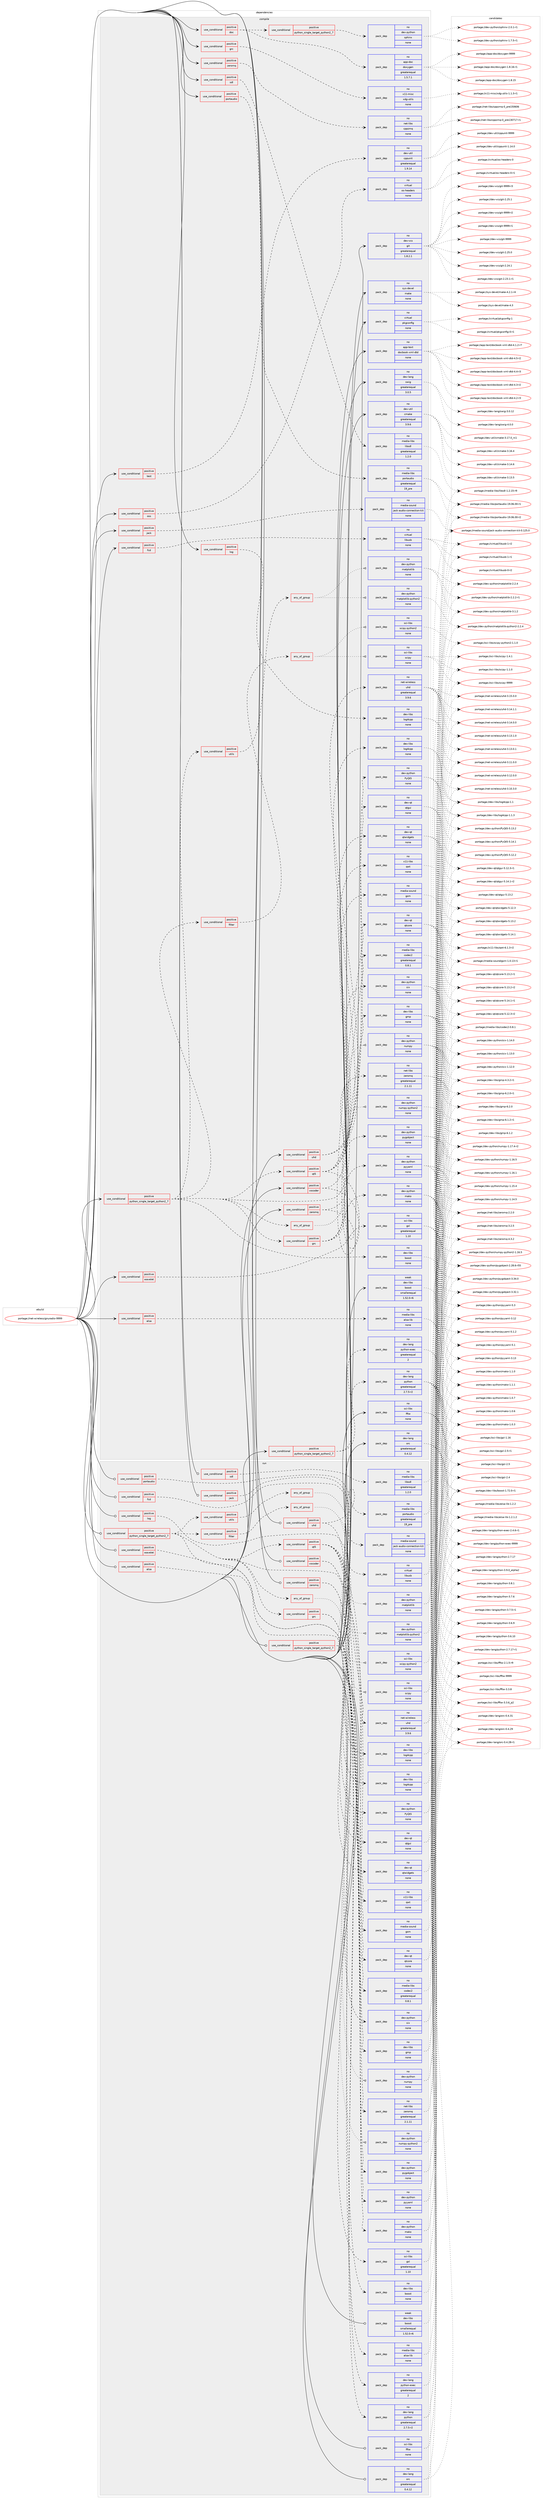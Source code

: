 digraph prolog {

# *************
# Graph options
# *************

newrank=true;
concentrate=true;
compound=true;
graph [rankdir=LR,fontname=Helvetica,fontsize=10,ranksep=1.5];#, ranksep=2.5, nodesep=0.2];
edge  [arrowhead=vee];
node  [fontname=Helvetica,fontsize=10];

# **********
# The ebuild
# **********

subgraph cluster_leftcol {
color=gray;
rank=same;
label=<<i>ebuild</i>>;
id [label="portage://net-wireless/gnuradio-9999", color=red, width=4, href="../net-wireless/gnuradio-9999.svg"];
}

# ****************
# The dependencies
# ****************

subgraph cluster_midcol {
color=gray;
label=<<i>dependencies</i>>;
subgraph cluster_compile {
fillcolor="#eeeeee";
style=filled;
label=<<i>compile</i>>;
subgraph cond13708 {
dependency69723 [label=<<TABLE BORDER="0" CELLBORDER="1" CELLSPACING="0" CELLPADDING="4"><TR><TD ROWSPAN="3" CELLPADDING="10">use_conditional</TD></TR><TR><TD>positive</TD></TR><TR><TD>alsa</TD></TR></TABLE>>, shape=none, color=red];
subgraph pack54648 {
dependency69724 [label=<<TABLE BORDER="0" CELLBORDER="1" CELLSPACING="0" CELLPADDING="4" WIDTH="220"><TR><TD ROWSPAN="6" CELLPADDING="30">pack_dep</TD></TR><TR><TD WIDTH="110">no</TD></TR><TR><TD>media-libs</TD></TR><TR><TD>alsa-lib</TD></TR><TR><TD>none</TD></TR><TR><TD></TD></TR></TABLE>>, shape=none, color=blue];
}
dependency69723:e -> dependency69724:w [weight=20,style="dashed",arrowhead="vee"];
}
id:e -> dependency69723:w [weight=20,style="solid",arrowhead="vee"];
subgraph cond13709 {
dependency69725 [label=<<TABLE BORDER="0" CELLBORDER="1" CELLSPACING="0" CELLPADDING="4"><TR><TD ROWSPAN="3" CELLPADDING="10">use_conditional</TD></TR><TR><TD>positive</TD></TR><TR><TD>doc</TD></TR></TABLE>>, shape=none, color=red];
subgraph pack54649 {
dependency69726 [label=<<TABLE BORDER="0" CELLBORDER="1" CELLSPACING="0" CELLPADDING="4" WIDTH="220"><TR><TD ROWSPAN="6" CELLPADDING="30">pack_dep</TD></TR><TR><TD WIDTH="110">no</TD></TR><TR><TD>app-doc</TD></TR><TR><TD>doxygen</TD></TR><TR><TD>greaterequal</TD></TR><TR><TD>1.5.7.1</TD></TR></TABLE>>, shape=none, color=blue];
}
dependency69725:e -> dependency69726:w [weight=20,style="dashed",arrowhead="vee"];
subgraph cond13710 {
dependency69727 [label=<<TABLE BORDER="0" CELLBORDER="1" CELLSPACING="0" CELLPADDING="4"><TR><TD ROWSPAN="3" CELLPADDING="10">use_conditional</TD></TR><TR><TD>positive</TD></TR><TR><TD>python_single_target_python2_7</TD></TR></TABLE>>, shape=none, color=red];
subgraph pack54650 {
dependency69728 [label=<<TABLE BORDER="0" CELLBORDER="1" CELLSPACING="0" CELLPADDING="4" WIDTH="220"><TR><TD ROWSPAN="6" CELLPADDING="30">pack_dep</TD></TR><TR><TD WIDTH="110">no</TD></TR><TR><TD>dev-python</TD></TR><TR><TD>sphinx</TD></TR><TR><TD>none</TD></TR><TR><TD></TD></TR></TABLE>>, shape=none, color=blue];
}
dependency69727:e -> dependency69728:w [weight=20,style="dashed",arrowhead="vee"];
}
dependency69725:e -> dependency69727:w [weight=20,style="dashed",arrowhead="vee"];
}
id:e -> dependency69725:w [weight=20,style="solid",arrowhead="vee"];
subgraph cond13711 {
dependency69729 [label=<<TABLE BORDER="0" CELLBORDER="1" CELLSPACING="0" CELLPADDING="4"><TR><TD ROWSPAN="3" CELLPADDING="10">use_conditional</TD></TR><TR><TD>positive</TD></TR><TR><TD>fcd</TD></TR></TABLE>>, shape=none, color=red];
subgraph pack54651 {
dependency69730 [label=<<TABLE BORDER="0" CELLBORDER="1" CELLSPACING="0" CELLPADDING="4" WIDTH="220"><TR><TD ROWSPAN="6" CELLPADDING="30">pack_dep</TD></TR><TR><TD WIDTH="110">no</TD></TR><TR><TD>virtual</TD></TR><TR><TD>libusb</TD></TR><TR><TD>none</TD></TR><TR><TD></TD></TR></TABLE>>, shape=none, color=blue];
}
dependency69729:e -> dependency69730:w [weight=20,style="dashed",arrowhead="vee"];
}
id:e -> dependency69729:w [weight=20,style="solid",arrowhead="vee"];
subgraph cond13712 {
dependency69731 [label=<<TABLE BORDER="0" CELLBORDER="1" CELLSPACING="0" CELLPADDING="4"><TR><TD ROWSPAN="3" CELLPADDING="10">use_conditional</TD></TR><TR><TD>positive</TD></TR><TR><TD>grc</TD></TR></TABLE>>, shape=none, color=red];
subgraph pack54652 {
dependency69732 [label=<<TABLE BORDER="0" CELLBORDER="1" CELLSPACING="0" CELLPADDING="4" WIDTH="220"><TR><TD ROWSPAN="6" CELLPADDING="30">pack_dep</TD></TR><TR><TD WIDTH="110">no</TD></TR><TR><TD>x11-misc</TD></TR><TR><TD>xdg-utils</TD></TR><TR><TD>none</TD></TR><TR><TD></TD></TR></TABLE>>, shape=none, color=blue];
}
dependency69731:e -> dependency69732:w [weight=20,style="dashed",arrowhead="vee"];
}
id:e -> dependency69731:w [weight=20,style="solid",arrowhead="vee"];
subgraph cond13713 {
dependency69733 [label=<<TABLE BORDER="0" CELLBORDER="1" CELLSPACING="0" CELLPADDING="4"><TR><TD ROWSPAN="3" CELLPADDING="10">use_conditional</TD></TR><TR><TD>positive</TD></TR><TR><TD>jack</TD></TR></TABLE>>, shape=none, color=red];
subgraph pack54653 {
dependency69734 [label=<<TABLE BORDER="0" CELLBORDER="1" CELLSPACING="0" CELLPADDING="4" WIDTH="220"><TR><TD ROWSPAN="6" CELLPADDING="30">pack_dep</TD></TR><TR><TD WIDTH="110">no</TD></TR><TR><TD>media-sound</TD></TR><TR><TD>jack-audio-connection-kit</TD></TR><TR><TD>none</TD></TR><TR><TD></TD></TR></TABLE>>, shape=none, color=blue];
}
dependency69733:e -> dependency69734:w [weight=20,style="dashed",arrowhead="vee"];
}
id:e -> dependency69733:w [weight=20,style="solid",arrowhead="vee"];
subgraph cond13714 {
dependency69735 [label=<<TABLE BORDER="0" CELLBORDER="1" CELLSPACING="0" CELLPADDING="4"><TR><TD ROWSPAN="3" CELLPADDING="10">use_conditional</TD></TR><TR><TD>positive</TD></TR><TR><TD>log</TD></TR></TABLE>>, shape=none, color=red];
subgraph pack54654 {
dependency69736 [label=<<TABLE BORDER="0" CELLBORDER="1" CELLSPACING="0" CELLPADDING="4" WIDTH="220"><TR><TD ROWSPAN="6" CELLPADDING="30">pack_dep</TD></TR><TR><TD WIDTH="110">no</TD></TR><TR><TD>dev-libs</TD></TR><TR><TD>log4cpp</TD></TR><TR><TD>none</TD></TR><TR><TD></TD></TR></TABLE>>, shape=none, color=blue];
}
dependency69735:e -> dependency69736:w [weight=20,style="dashed",arrowhead="vee"];
}
id:e -> dependency69735:w [weight=20,style="solid",arrowhead="vee"];
subgraph cond13715 {
dependency69737 [label=<<TABLE BORDER="0" CELLBORDER="1" CELLSPACING="0" CELLPADDING="4"><TR><TD ROWSPAN="3" CELLPADDING="10">use_conditional</TD></TR><TR><TD>positive</TD></TR><TR><TD>oss</TD></TR></TABLE>>, shape=none, color=red];
subgraph pack54655 {
dependency69738 [label=<<TABLE BORDER="0" CELLBORDER="1" CELLSPACING="0" CELLPADDING="4" WIDTH="220"><TR><TD ROWSPAN="6" CELLPADDING="30">pack_dep</TD></TR><TR><TD WIDTH="110">no</TD></TR><TR><TD>virtual</TD></TR><TR><TD>os-headers</TD></TR><TR><TD>none</TD></TR><TR><TD></TD></TR></TABLE>>, shape=none, color=blue];
}
dependency69737:e -> dependency69738:w [weight=20,style="dashed",arrowhead="vee"];
}
id:e -> dependency69737:w [weight=20,style="solid",arrowhead="vee"];
subgraph cond13716 {
dependency69739 [label=<<TABLE BORDER="0" CELLBORDER="1" CELLSPACING="0" CELLPADDING="4"><TR><TD ROWSPAN="3" CELLPADDING="10">use_conditional</TD></TR><TR><TD>positive</TD></TR><TR><TD>portaudio</TD></TR></TABLE>>, shape=none, color=red];
subgraph pack54656 {
dependency69740 [label=<<TABLE BORDER="0" CELLBORDER="1" CELLSPACING="0" CELLPADDING="4" WIDTH="220"><TR><TD ROWSPAN="6" CELLPADDING="30">pack_dep</TD></TR><TR><TD WIDTH="110">no</TD></TR><TR><TD>media-libs</TD></TR><TR><TD>portaudio</TD></TR><TR><TD>greaterequal</TD></TR><TR><TD>19_pre</TD></TR></TABLE>>, shape=none, color=blue];
}
dependency69739:e -> dependency69740:w [weight=20,style="dashed",arrowhead="vee"];
}
id:e -> dependency69739:w [weight=20,style="solid",arrowhead="vee"];
subgraph cond13717 {
dependency69741 [label=<<TABLE BORDER="0" CELLBORDER="1" CELLSPACING="0" CELLPADDING="4"><TR><TD ROWSPAN="3" CELLPADDING="10">use_conditional</TD></TR><TR><TD>positive</TD></TR><TR><TD>python_single_target_python2_7</TD></TR></TABLE>>, shape=none, color=red];
subgraph pack54657 {
dependency69742 [label=<<TABLE BORDER="0" CELLBORDER="1" CELLSPACING="0" CELLPADDING="4" WIDTH="220"><TR><TD ROWSPAN="6" CELLPADDING="30">pack_dep</TD></TR><TR><TD WIDTH="110">no</TD></TR><TR><TD>dev-lang</TD></TR><TR><TD>python</TD></TR><TR><TD>greaterequal</TD></TR><TR><TD>2.7.5-r2</TD></TR></TABLE>>, shape=none, color=blue];
}
dependency69741:e -> dependency69742:w [weight=20,style="dashed",arrowhead="vee"];
subgraph pack54658 {
dependency69743 [label=<<TABLE BORDER="0" CELLBORDER="1" CELLSPACING="0" CELLPADDING="4" WIDTH="220"><TR><TD ROWSPAN="6" CELLPADDING="30">pack_dep</TD></TR><TR><TD WIDTH="110">no</TD></TR><TR><TD>dev-lang</TD></TR><TR><TD>python-exec</TD></TR><TR><TD>greaterequal</TD></TR><TR><TD>2</TD></TR></TABLE>>, shape=none, color=blue];
}
dependency69741:e -> dependency69743:w [weight=20,style="dashed",arrowhead="vee"];
}
id:e -> dependency69741:w [weight=20,style="solid",arrowhead="vee"];
subgraph cond13718 {
dependency69744 [label=<<TABLE BORDER="0" CELLBORDER="1" CELLSPACING="0" CELLPADDING="4"><TR><TD ROWSPAN="3" CELLPADDING="10">use_conditional</TD></TR><TR><TD>positive</TD></TR><TR><TD>python_single_target_python2_7</TD></TR></TABLE>>, shape=none, color=red];
subgraph pack54659 {
dependency69745 [label=<<TABLE BORDER="0" CELLBORDER="1" CELLSPACING="0" CELLPADDING="4" WIDTH="220"><TR><TD ROWSPAN="6" CELLPADDING="30">pack_dep</TD></TR><TR><TD WIDTH="110">no</TD></TR><TR><TD>dev-libs</TD></TR><TR><TD>boost</TD></TR><TR><TD>none</TD></TR><TR><TD></TD></TR></TABLE>>, shape=none, color=blue];
}
dependency69744:e -> dependency69745:w [weight=20,style="dashed",arrowhead="vee"];
subgraph any1312 {
dependency69746 [label=<<TABLE BORDER="0" CELLBORDER="1" CELLSPACING="0" CELLPADDING="4"><TR><TD CELLPADDING="10">any_of_group</TD></TR></TABLE>>, shape=none, color=red];subgraph pack54660 {
dependency69747 [label=<<TABLE BORDER="0" CELLBORDER="1" CELLSPACING="0" CELLPADDING="4" WIDTH="220"><TR><TD ROWSPAN="6" CELLPADDING="30">pack_dep</TD></TR><TR><TD WIDTH="110">no</TD></TR><TR><TD>dev-python</TD></TR><TR><TD>numpy-python2</TD></TR><TR><TD>none</TD></TR><TR><TD></TD></TR></TABLE>>, shape=none, color=blue];
}
dependency69746:e -> dependency69747:w [weight=20,style="dotted",arrowhead="oinv"];
subgraph pack54661 {
dependency69748 [label=<<TABLE BORDER="0" CELLBORDER="1" CELLSPACING="0" CELLPADDING="4" WIDTH="220"><TR><TD ROWSPAN="6" CELLPADDING="30">pack_dep</TD></TR><TR><TD WIDTH="110">no</TD></TR><TR><TD>dev-python</TD></TR><TR><TD>numpy</TD></TR><TR><TD>none</TD></TR><TR><TD></TD></TR></TABLE>>, shape=none, color=blue];
}
dependency69746:e -> dependency69748:w [weight=20,style="dotted",arrowhead="oinv"];
}
dependency69744:e -> dependency69746:w [weight=20,style="dashed",arrowhead="vee"];
subgraph pack54662 {
dependency69749 [label=<<TABLE BORDER="0" CELLBORDER="1" CELLSPACING="0" CELLPADDING="4" WIDTH="220"><TR><TD ROWSPAN="6" CELLPADDING="30">pack_dep</TD></TR><TR><TD WIDTH="110">no</TD></TR><TR><TD>dev-python</TD></TR><TR><TD>six</TD></TR><TR><TD>none</TD></TR><TR><TD></TD></TR></TABLE>>, shape=none, color=blue];
}
dependency69744:e -> dependency69749:w [weight=20,style="dashed",arrowhead="vee"];
subgraph cond13719 {
dependency69750 [label=<<TABLE BORDER="0" CELLBORDER="1" CELLSPACING="0" CELLPADDING="4"><TR><TD ROWSPAN="3" CELLPADDING="10">use_conditional</TD></TR><TR><TD>positive</TD></TR><TR><TD>filter</TD></TR></TABLE>>, shape=none, color=red];
subgraph any1313 {
dependency69751 [label=<<TABLE BORDER="0" CELLBORDER="1" CELLSPACING="0" CELLPADDING="4"><TR><TD CELLPADDING="10">any_of_group</TD></TR></TABLE>>, shape=none, color=red];subgraph pack54663 {
dependency69752 [label=<<TABLE BORDER="0" CELLBORDER="1" CELLSPACING="0" CELLPADDING="4" WIDTH="220"><TR><TD ROWSPAN="6" CELLPADDING="30">pack_dep</TD></TR><TR><TD WIDTH="110">no</TD></TR><TR><TD>sci-libs</TD></TR><TR><TD>scipy-python2</TD></TR><TR><TD>none</TD></TR><TR><TD></TD></TR></TABLE>>, shape=none, color=blue];
}
dependency69751:e -> dependency69752:w [weight=20,style="dotted",arrowhead="oinv"];
subgraph pack54664 {
dependency69753 [label=<<TABLE BORDER="0" CELLBORDER="1" CELLSPACING="0" CELLPADDING="4" WIDTH="220"><TR><TD ROWSPAN="6" CELLPADDING="30">pack_dep</TD></TR><TR><TD WIDTH="110">no</TD></TR><TR><TD>sci-libs</TD></TR><TR><TD>scipy</TD></TR><TR><TD>none</TD></TR><TR><TD></TD></TR></TABLE>>, shape=none, color=blue];
}
dependency69751:e -> dependency69753:w [weight=20,style="dotted",arrowhead="oinv"];
}
dependency69750:e -> dependency69751:w [weight=20,style="dashed",arrowhead="vee"];
}
dependency69744:e -> dependency69750:w [weight=20,style="dashed",arrowhead="vee"];
subgraph cond13720 {
dependency69754 [label=<<TABLE BORDER="0" CELLBORDER="1" CELLSPACING="0" CELLPADDING="4"><TR><TD ROWSPAN="3" CELLPADDING="10">use_conditional</TD></TR><TR><TD>positive</TD></TR><TR><TD>grc</TD></TR></TABLE>>, shape=none, color=red];
subgraph pack54665 {
dependency69755 [label=<<TABLE BORDER="0" CELLBORDER="1" CELLSPACING="0" CELLPADDING="4" WIDTH="220"><TR><TD ROWSPAN="6" CELLPADDING="30">pack_dep</TD></TR><TR><TD WIDTH="110">no</TD></TR><TR><TD>dev-python</TD></TR><TR><TD>pygobject</TD></TR><TR><TD>none</TD></TR><TR><TD></TD></TR></TABLE>>, shape=none, color=blue];
}
dependency69754:e -> dependency69755:w [weight=20,style="dashed",arrowhead="vee"];
subgraph pack54666 {
dependency69756 [label=<<TABLE BORDER="0" CELLBORDER="1" CELLSPACING="0" CELLPADDING="4" WIDTH="220"><TR><TD ROWSPAN="6" CELLPADDING="30">pack_dep</TD></TR><TR><TD WIDTH="110">no</TD></TR><TR><TD>dev-python</TD></TR><TR><TD>pyyaml</TD></TR><TR><TD>none</TD></TR><TR><TD></TD></TR></TABLE>>, shape=none, color=blue];
}
dependency69754:e -> dependency69756:w [weight=20,style="dashed",arrowhead="vee"];
subgraph pack54667 {
dependency69757 [label=<<TABLE BORDER="0" CELLBORDER="1" CELLSPACING="0" CELLPADDING="4" WIDTH="220"><TR><TD ROWSPAN="6" CELLPADDING="30">pack_dep</TD></TR><TR><TD WIDTH="110">no</TD></TR><TR><TD>dev-python</TD></TR><TR><TD>mako</TD></TR><TR><TD>none</TD></TR><TR><TD></TD></TR></TABLE>>, shape=none, color=blue];
}
dependency69754:e -> dependency69757:w [weight=20,style="dashed",arrowhead="vee"];
}
dependency69744:e -> dependency69754:w [weight=20,style="dashed",arrowhead="vee"];
subgraph cond13721 {
dependency69758 [label=<<TABLE BORDER="0" CELLBORDER="1" CELLSPACING="0" CELLPADDING="4"><TR><TD ROWSPAN="3" CELLPADDING="10">use_conditional</TD></TR><TR><TD>positive</TD></TR><TR><TD>qt5</TD></TR></TABLE>>, shape=none, color=red];
subgraph pack54668 {
dependency69759 [label=<<TABLE BORDER="0" CELLBORDER="1" CELLSPACING="0" CELLPADDING="4" WIDTH="220"><TR><TD ROWSPAN="6" CELLPADDING="30">pack_dep</TD></TR><TR><TD WIDTH="110">no</TD></TR><TR><TD>dev-python</TD></TR><TR><TD>PyQt5</TD></TR><TR><TD>none</TD></TR><TR><TD></TD></TR></TABLE>>, shape=none, color=blue];
}
dependency69758:e -> dependency69759:w [weight=20,style="dashed",arrowhead="vee"];
subgraph pack54669 {
dependency69760 [label=<<TABLE BORDER="0" CELLBORDER="1" CELLSPACING="0" CELLPADDING="4" WIDTH="220"><TR><TD ROWSPAN="6" CELLPADDING="30">pack_dep</TD></TR><TR><TD WIDTH="110">no</TD></TR><TR><TD>dev-qt</TD></TR><TR><TD>qtcore</TD></TR><TR><TD>none</TD></TR><TR><TD></TD></TR></TABLE>>, shape=none, color=blue];
}
dependency69758:e -> dependency69760:w [weight=20,style="dashed",arrowhead="vee"];
subgraph pack54670 {
dependency69761 [label=<<TABLE BORDER="0" CELLBORDER="1" CELLSPACING="0" CELLPADDING="4" WIDTH="220"><TR><TD ROWSPAN="6" CELLPADDING="30">pack_dep</TD></TR><TR><TD WIDTH="110">no</TD></TR><TR><TD>dev-qt</TD></TR><TR><TD>qtgui</TD></TR><TR><TD>none</TD></TR><TR><TD></TD></TR></TABLE>>, shape=none, color=blue];
}
dependency69758:e -> dependency69761:w [weight=20,style="dashed",arrowhead="vee"];
subgraph pack54671 {
dependency69762 [label=<<TABLE BORDER="0" CELLBORDER="1" CELLSPACING="0" CELLPADDING="4" WIDTH="220"><TR><TD ROWSPAN="6" CELLPADDING="30">pack_dep</TD></TR><TR><TD WIDTH="110">no</TD></TR><TR><TD>dev-qt</TD></TR><TR><TD>qtwidgets</TD></TR><TR><TD>none</TD></TR><TR><TD></TD></TR></TABLE>>, shape=none, color=blue];
}
dependency69758:e -> dependency69762:w [weight=20,style="dashed",arrowhead="vee"];
subgraph pack54672 {
dependency69763 [label=<<TABLE BORDER="0" CELLBORDER="1" CELLSPACING="0" CELLPADDING="4" WIDTH="220"><TR><TD ROWSPAN="6" CELLPADDING="30">pack_dep</TD></TR><TR><TD WIDTH="110">no</TD></TR><TR><TD>x11-libs</TD></TR><TR><TD>qwt</TD></TR><TR><TD>none</TD></TR><TR><TD></TD></TR></TABLE>>, shape=none, color=blue];
}
dependency69758:e -> dependency69763:w [weight=20,style="dashed",arrowhead="vee"];
}
dependency69744:e -> dependency69758:w [weight=20,style="dashed",arrowhead="vee"];
subgraph cond13722 {
dependency69764 [label=<<TABLE BORDER="0" CELLBORDER="1" CELLSPACING="0" CELLPADDING="4"><TR><TD ROWSPAN="3" CELLPADDING="10">use_conditional</TD></TR><TR><TD>positive</TD></TR><TR><TD>utils</TD></TR></TABLE>>, shape=none, color=red];
subgraph any1314 {
dependency69765 [label=<<TABLE BORDER="0" CELLBORDER="1" CELLSPACING="0" CELLPADDING="4"><TR><TD CELLPADDING="10">any_of_group</TD></TR></TABLE>>, shape=none, color=red];subgraph pack54673 {
dependency69766 [label=<<TABLE BORDER="0" CELLBORDER="1" CELLSPACING="0" CELLPADDING="4" WIDTH="220"><TR><TD ROWSPAN="6" CELLPADDING="30">pack_dep</TD></TR><TR><TD WIDTH="110">no</TD></TR><TR><TD>dev-python</TD></TR><TR><TD>matplotlib-python2</TD></TR><TR><TD>none</TD></TR><TR><TD></TD></TR></TABLE>>, shape=none, color=blue];
}
dependency69765:e -> dependency69766:w [weight=20,style="dotted",arrowhead="oinv"];
subgraph pack54674 {
dependency69767 [label=<<TABLE BORDER="0" CELLBORDER="1" CELLSPACING="0" CELLPADDING="4" WIDTH="220"><TR><TD ROWSPAN="6" CELLPADDING="30">pack_dep</TD></TR><TR><TD WIDTH="110">no</TD></TR><TR><TD>dev-python</TD></TR><TR><TD>matplotlib</TD></TR><TR><TD>none</TD></TR><TR><TD></TD></TR></TABLE>>, shape=none, color=blue];
}
dependency69765:e -> dependency69767:w [weight=20,style="dotted",arrowhead="oinv"];
}
dependency69764:e -> dependency69765:w [weight=20,style="dashed",arrowhead="vee"];
}
dependency69744:e -> dependency69764:w [weight=20,style="dashed",arrowhead="vee"];
}
id:e -> dependency69744:w [weight=20,style="solid",arrowhead="vee"];
subgraph cond13723 {
dependency69768 [label=<<TABLE BORDER="0" CELLBORDER="1" CELLSPACING="0" CELLPADDING="4"><TR><TD ROWSPAN="3" CELLPADDING="10">use_conditional</TD></TR><TR><TD>positive</TD></TR><TR><TD>sdl</TD></TR></TABLE>>, shape=none, color=red];
subgraph pack54675 {
dependency69769 [label=<<TABLE BORDER="0" CELLBORDER="1" CELLSPACING="0" CELLPADDING="4" WIDTH="220"><TR><TD ROWSPAN="6" CELLPADDING="30">pack_dep</TD></TR><TR><TD WIDTH="110">no</TD></TR><TR><TD>media-libs</TD></TR><TR><TD>libsdl</TD></TR><TR><TD>greaterequal</TD></TR><TR><TD>1.2.0</TD></TR></TABLE>>, shape=none, color=blue];
}
dependency69768:e -> dependency69769:w [weight=20,style="dashed",arrowhead="vee"];
}
id:e -> dependency69768:w [weight=20,style="solid",arrowhead="vee"];
subgraph cond13724 {
dependency69770 [label=<<TABLE BORDER="0" CELLBORDER="1" CELLSPACING="0" CELLPADDING="4"><TR><TD ROWSPAN="3" CELLPADDING="10">use_conditional</TD></TR><TR><TD>positive</TD></TR><TR><TD>test</TD></TR></TABLE>>, shape=none, color=red];
subgraph pack54676 {
dependency69771 [label=<<TABLE BORDER="0" CELLBORDER="1" CELLSPACING="0" CELLPADDING="4" WIDTH="220"><TR><TD ROWSPAN="6" CELLPADDING="30">pack_dep</TD></TR><TR><TD WIDTH="110">no</TD></TR><TR><TD>dev-util</TD></TR><TR><TD>cppunit</TD></TR><TR><TD>greaterequal</TD></TR><TR><TD>1.9.14</TD></TR></TABLE>>, shape=none, color=blue];
}
dependency69770:e -> dependency69771:w [weight=20,style="dashed",arrowhead="vee"];
}
id:e -> dependency69770:w [weight=20,style="solid",arrowhead="vee"];
subgraph cond13725 {
dependency69772 [label=<<TABLE BORDER="0" CELLBORDER="1" CELLSPACING="0" CELLPADDING="4"><TR><TD ROWSPAN="3" CELLPADDING="10">use_conditional</TD></TR><TR><TD>positive</TD></TR><TR><TD>uhd</TD></TR></TABLE>>, shape=none, color=red];
subgraph pack54677 {
dependency69773 [label=<<TABLE BORDER="0" CELLBORDER="1" CELLSPACING="0" CELLPADDING="4" WIDTH="220"><TR><TD ROWSPAN="6" CELLPADDING="30">pack_dep</TD></TR><TR><TD WIDTH="110">no</TD></TR><TR><TD>net-wireless</TD></TR><TR><TD>uhd</TD></TR><TR><TD>greaterequal</TD></TR><TR><TD>3.9.6</TD></TR></TABLE>>, shape=none, color=blue];
}
dependency69772:e -> dependency69773:w [weight=20,style="dashed",arrowhead="vee"];
subgraph pack54678 {
dependency69774 [label=<<TABLE BORDER="0" CELLBORDER="1" CELLSPACING="0" CELLPADDING="4" WIDTH="220"><TR><TD ROWSPAN="6" CELLPADDING="30">pack_dep</TD></TR><TR><TD WIDTH="110">no</TD></TR><TR><TD>dev-libs</TD></TR><TR><TD>log4cpp</TD></TR><TR><TD>none</TD></TR><TR><TD></TD></TR></TABLE>>, shape=none, color=blue];
}
dependency69772:e -> dependency69774:w [weight=20,style="dashed",arrowhead="vee"];
}
id:e -> dependency69772:w [weight=20,style="solid",arrowhead="vee"];
subgraph cond13726 {
dependency69775 [label=<<TABLE BORDER="0" CELLBORDER="1" CELLSPACING="0" CELLPADDING="4"><TR><TD ROWSPAN="3" CELLPADDING="10">use_conditional</TD></TR><TR><TD>positive</TD></TR><TR><TD>vocoder</TD></TR></TABLE>>, shape=none, color=red];
subgraph pack54679 {
dependency69776 [label=<<TABLE BORDER="0" CELLBORDER="1" CELLSPACING="0" CELLPADDING="4" WIDTH="220"><TR><TD ROWSPAN="6" CELLPADDING="30">pack_dep</TD></TR><TR><TD WIDTH="110">no</TD></TR><TR><TD>media-sound</TD></TR><TR><TD>gsm</TD></TR><TR><TD>none</TD></TR><TR><TD></TD></TR></TABLE>>, shape=none, color=blue];
}
dependency69775:e -> dependency69776:w [weight=20,style="dashed",arrowhead="vee"];
subgraph pack54680 {
dependency69777 [label=<<TABLE BORDER="0" CELLBORDER="1" CELLSPACING="0" CELLPADDING="4" WIDTH="220"><TR><TD ROWSPAN="6" CELLPADDING="30">pack_dep</TD></TR><TR><TD WIDTH="110">no</TD></TR><TR><TD>media-libs</TD></TR><TR><TD>codec2</TD></TR><TR><TD>greaterequal</TD></TR><TR><TD>0.8.1</TD></TR></TABLE>>, shape=none, color=blue];
}
dependency69775:e -> dependency69777:w [weight=20,style="dashed",arrowhead="vee"];
}
id:e -> dependency69775:w [weight=20,style="solid",arrowhead="vee"];
subgraph cond13727 {
dependency69778 [label=<<TABLE BORDER="0" CELLBORDER="1" CELLSPACING="0" CELLPADDING="4"><TR><TD ROWSPAN="3" CELLPADDING="10">use_conditional</TD></TR><TR><TD>positive</TD></TR><TR><TD>wavelet</TD></TR></TABLE>>, shape=none, color=red];
subgraph pack54681 {
dependency69779 [label=<<TABLE BORDER="0" CELLBORDER="1" CELLSPACING="0" CELLPADDING="4" WIDTH="220"><TR><TD ROWSPAN="6" CELLPADDING="30">pack_dep</TD></TR><TR><TD WIDTH="110">no</TD></TR><TR><TD>sci-libs</TD></TR><TR><TD>gsl</TD></TR><TR><TD>greaterequal</TD></TR><TR><TD>1.10</TD></TR></TABLE>>, shape=none, color=blue];
}
dependency69778:e -> dependency69779:w [weight=20,style="dashed",arrowhead="vee"];
}
id:e -> dependency69778:w [weight=20,style="solid",arrowhead="vee"];
subgraph cond13728 {
dependency69780 [label=<<TABLE BORDER="0" CELLBORDER="1" CELLSPACING="0" CELLPADDING="4"><TR><TD ROWSPAN="3" CELLPADDING="10">use_conditional</TD></TR><TR><TD>positive</TD></TR><TR><TD>zeromq</TD></TR></TABLE>>, shape=none, color=red];
subgraph pack54682 {
dependency69781 [label=<<TABLE BORDER="0" CELLBORDER="1" CELLSPACING="0" CELLPADDING="4" WIDTH="220"><TR><TD ROWSPAN="6" CELLPADDING="30">pack_dep</TD></TR><TR><TD WIDTH="110">no</TD></TR><TR><TD>net-libs</TD></TR><TR><TD>cppzmq</TD></TR><TR><TD>none</TD></TR><TR><TD></TD></TR></TABLE>>, shape=none, color=blue];
}
dependency69780:e -> dependency69781:w [weight=20,style="dashed",arrowhead="vee"];
}
id:e -> dependency69780:w [weight=20,style="solid",arrowhead="vee"];
subgraph cond13729 {
dependency69782 [label=<<TABLE BORDER="0" CELLBORDER="1" CELLSPACING="0" CELLPADDING="4"><TR><TD ROWSPAN="3" CELLPADDING="10">use_conditional</TD></TR><TR><TD>positive</TD></TR><TR><TD>zeromq</TD></TR></TABLE>>, shape=none, color=red];
subgraph pack54683 {
dependency69783 [label=<<TABLE BORDER="0" CELLBORDER="1" CELLSPACING="0" CELLPADDING="4" WIDTH="220"><TR><TD ROWSPAN="6" CELLPADDING="30">pack_dep</TD></TR><TR><TD WIDTH="110">no</TD></TR><TR><TD>net-libs</TD></TR><TR><TD>zeromq</TD></TR><TR><TD>greaterequal</TD></TR><TR><TD>2.1.11</TD></TR></TABLE>>, shape=none, color=blue];
}
dependency69782:e -> dependency69783:w [weight=20,style="dashed",arrowhead="vee"];
subgraph pack54684 {
dependency69784 [label=<<TABLE BORDER="0" CELLBORDER="1" CELLSPACING="0" CELLPADDING="4" WIDTH="220"><TR><TD ROWSPAN="6" CELLPADDING="30">pack_dep</TD></TR><TR><TD WIDTH="110">no</TD></TR><TR><TD>dev-libs</TD></TR><TR><TD>gmp</TD></TR><TR><TD>none</TD></TR><TR><TD></TD></TR></TABLE>>, shape=none, color=blue];
}
dependency69782:e -> dependency69784:w [weight=20,style="dashed",arrowhead="vee"];
}
id:e -> dependency69782:w [weight=20,style="solid",arrowhead="vee"];
subgraph pack54685 {
dependency69785 [label=<<TABLE BORDER="0" CELLBORDER="1" CELLSPACING="0" CELLPADDING="4" WIDTH="220"><TR><TD ROWSPAN="6" CELLPADDING="30">pack_dep</TD></TR><TR><TD WIDTH="110">no</TD></TR><TR><TD>app-text</TD></TR><TR><TD>docbook-xml-dtd</TD></TR><TR><TD>none</TD></TR><TR><TD></TD></TR></TABLE>>, shape=none, color=blue];
}
id:e -> dependency69785:w [weight=20,style="solid",arrowhead="vee"];
subgraph pack54686 {
dependency69786 [label=<<TABLE BORDER="0" CELLBORDER="1" CELLSPACING="0" CELLPADDING="4" WIDTH="220"><TR><TD ROWSPAN="6" CELLPADDING="30">pack_dep</TD></TR><TR><TD WIDTH="110">no</TD></TR><TR><TD>dev-lang</TD></TR><TR><TD>orc</TD></TR><TR><TD>greaterequal</TD></TR><TR><TD>0.4.12</TD></TR></TABLE>>, shape=none, color=blue];
}
id:e -> dependency69786:w [weight=20,style="solid",arrowhead="vee"];
subgraph pack54687 {
dependency69787 [label=<<TABLE BORDER="0" CELLBORDER="1" CELLSPACING="0" CELLPADDING="4" WIDTH="220"><TR><TD ROWSPAN="6" CELLPADDING="30">pack_dep</TD></TR><TR><TD WIDTH="110">no</TD></TR><TR><TD>dev-lang</TD></TR><TR><TD>swig</TD></TR><TR><TD>greaterequal</TD></TR><TR><TD>3.0.5</TD></TR></TABLE>>, shape=none, color=blue];
}
id:e -> dependency69787:w [weight=20,style="solid",arrowhead="vee"];
subgraph pack54688 {
dependency69788 [label=<<TABLE BORDER="0" CELLBORDER="1" CELLSPACING="0" CELLPADDING="4" WIDTH="220"><TR><TD ROWSPAN="6" CELLPADDING="30">pack_dep</TD></TR><TR><TD WIDTH="110">no</TD></TR><TR><TD>dev-util</TD></TR><TR><TD>cmake</TD></TR><TR><TD>greaterequal</TD></TR><TR><TD>3.9.6</TD></TR></TABLE>>, shape=none, color=blue];
}
id:e -> dependency69788:w [weight=20,style="solid",arrowhead="vee"];
subgraph pack54689 {
dependency69789 [label=<<TABLE BORDER="0" CELLBORDER="1" CELLSPACING="0" CELLPADDING="4" WIDTH="220"><TR><TD ROWSPAN="6" CELLPADDING="30">pack_dep</TD></TR><TR><TD WIDTH="110">no</TD></TR><TR><TD>dev-vcs</TD></TR><TR><TD>git</TD></TR><TR><TD>greaterequal</TD></TR><TR><TD>1.8.2.1</TD></TR></TABLE>>, shape=none, color=blue];
}
id:e -> dependency69789:w [weight=20,style="solid",arrowhead="vee"];
subgraph pack54690 {
dependency69790 [label=<<TABLE BORDER="0" CELLBORDER="1" CELLSPACING="0" CELLPADDING="4" WIDTH="220"><TR><TD ROWSPAN="6" CELLPADDING="30">pack_dep</TD></TR><TR><TD WIDTH="110">no</TD></TR><TR><TD>sci-libs</TD></TR><TR><TD>fftw</TD></TR><TR><TD>none</TD></TR><TR><TD></TD></TR></TABLE>>, shape=none, color=blue];
}
id:e -> dependency69790:w [weight=20,style="solid",arrowhead="vee"];
subgraph pack54691 {
dependency69791 [label=<<TABLE BORDER="0" CELLBORDER="1" CELLSPACING="0" CELLPADDING="4" WIDTH="220"><TR><TD ROWSPAN="6" CELLPADDING="30">pack_dep</TD></TR><TR><TD WIDTH="110">no</TD></TR><TR><TD>sys-devel</TD></TR><TR><TD>make</TD></TR><TR><TD>none</TD></TR><TR><TD></TD></TR></TABLE>>, shape=none, color=blue];
}
id:e -> dependency69791:w [weight=20,style="solid",arrowhead="vee"];
subgraph pack54692 {
dependency69792 [label=<<TABLE BORDER="0" CELLBORDER="1" CELLSPACING="0" CELLPADDING="4" WIDTH="220"><TR><TD ROWSPAN="6" CELLPADDING="30">pack_dep</TD></TR><TR><TD WIDTH="110">no</TD></TR><TR><TD>virtual</TD></TR><TR><TD>pkgconfig</TD></TR><TR><TD>none</TD></TR><TR><TD></TD></TR></TABLE>>, shape=none, color=blue];
}
id:e -> dependency69792:w [weight=20,style="solid",arrowhead="vee"];
subgraph pack54693 {
dependency69793 [label=<<TABLE BORDER="0" CELLBORDER="1" CELLSPACING="0" CELLPADDING="4" WIDTH="220"><TR><TD ROWSPAN="6" CELLPADDING="30">pack_dep</TD></TR><TR><TD WIDTH="110">weak</TD></TR><TR><TD>dev-libs</TD></TR><TR><TD>boost</TD></TR><TR><TD>smallerequal</TD></TR><TR><TD>1.52.0-r6</TD></TR></TABLE>>, shape=none, color=blue];
}
id:e -> dependency69793:w [weight=20,style="solid",arrowhead="vee"];
}
subgraph cluster_compileandrun {
fillcolor="#eeeeee";
style=filled;
label=<<i>compile and run</i>>;
}
subgraph cluster_run {
fillcolor="#eeeeee";
style=filled;
label=<<i>run</i>>;
subgraph cond13730 {
dependency69794 [label=<<TABLE BORDER="0" CELLBORDER="1" CELLSPACING="0" CELLPADDING="4"><TR><TD ROWSPAN="3" CELLPADDING="10">use_conditional</TD></TR><TR><TD>positive</TD></TR><TR><TD>alsa</TD></TR></TABLE>>, shape=none, color=red];
subgraph pack54694 {
dependency69795 [label=<<TABLE BORDER="0" CELLBORDER="1" CELLSPACING="0" CELLPADDING="4" WIDTH="220"><TR><TD ROWSPAN="6" CELLPADDING="30">pack_dep</TD></TR><TR><TD WIDTH="110">no</TD></TR><TR><TD>media-libs</TD></TR><TR><TD>alsa-lib</TD></TR><TR><TD>none</TD></TR><TR><TD></TD></TR></TABLE>>, shape=none, color=blue];
}
dependency69794:e -> dependency69795:w [weight=20,style="dashed",arrowhead="vee"];
}
id:e -> dependency69794:w [weight=20,style="solid",arrowhead="odot"];
subgraph cond13731 {
dependency69796 [label=<<TABLE BORDER="0" CELLBORDER="1" CELLSPACING="0" CELLPADDING="4"><TR><TD ROWSPAN="3" CELLPADDING="10">use_conditional</TD></TR><TR><TD>positive</TD></TR><TR><TD>fcd</TD></TR></TABLE>>, shape=none, color=red];
subgraph pack54695 {
dependency69797 [label=<<TABLE BORDER="0" CELLBORDER="1" CELLSPACING="0" CELLPADDING="4" WIDTH="220"><TR><TD ROWSPAN="6" CELLPADDING="30">pack_dep</TD></TR><TR><TD WIDTH="110">no</TD></TR><TR><TD>virtual</TD></TR><TR><TD>libusb</TD></TR><TR><TD>none</TD></TR><TR><TD></TD></TR></TABLE>>, shape=none, color=blue];
}
dependency69796:e -> dependency69797:w [weight=20,style="dashed",arrowhead="vee"];
}
id:e -> dependency69796:w [weight=20,style="solid",arrowhead="odot"];
subgraph cond13732 {
dependency69798 [label=<<TABLE BORDER="0" CELLBORDER="1" CELLSPACING="0" CELLPADDING="4"><TR><TD ROWSPAN="3" CELLPADDING="10">use_conditional</TD></TR><TR><TD>positive</TD></TR><TR><TD>jack</TD></TR></TABLE>>, shape=none, color=red];
subgraph pack54696 {
dependency69799 [label=<<TABLE BORDER="0" CELLBORDER="1" CELLSPACING="0" CELLPADDING="4" WIDTH="220"><TR><TD ROWSPAN="6" CELLPADDING="30">pack_dep</TD></TR><TR><TD WIDTH="110">no</TD></TR><TR><TD>media-sound</TD></TR><TR><TD>jack-audio-connection-kit</TD></TR><TR><TD>none</TD></TR><TR><TD></TD></TR></TABLE>>, shape=none, color=blue];
}
dependency69798:e -> dependency69799:w [weight=20,style="dashed",arrowhead="vee"];
}
id:e -> dependency69798:w [weight=20,style="solid",arrowhead="odot"];
subgraph cond13733 {
dependency69800 [label=<<TABLE BORDER="0" CELLBORDER="1" CELLSPACING="0" CELLPADDING="4"><TR><TD ROWSPAN="3" CELLPADDING="10">use_conditional</TD></TR><TR><TD>positive</TD></TR><TR><TD>log</TD></TR></TABLE>>, shape=none, color=red];
subgraph pack54697 {
dependency69801 [label=<<TABLE BORDER="0" CELLBORDER="1" CELLSPACING="0" CELLPADDING="4" WIDTH="220"><TR><TD ROWSPAN="6" CELLPADDING="30">pack_dep</TD></TR><TR><TD WIDTH="110">no</TD></TR><TR><TD>dev-libs</TD></TR><TR><TD>log4cpp</TD></TR><TR><TD>none</TD></TR><TR><TD></TD></TR></TABLE>>, shape=none, color=blue];
}
dependency69800:e -> dependency69801:w [weight=20,style="dashed",arrowhead="vee"];
}
id:e -> dependency69800:w [weight=20,style="solid",arrowhead="odot"];
subgraph cond13734 {
dependency69802 [label=<<TABLE BORDER="0" CELLBORDER="1" CELLSPACING="0" CELLPADDING="4"><TR><TD ROWSPAN="3" CELLPADDING="10">use_conditional</TD></TR><TR><TD>positive</TD></TR><TR><TD>portaudio</TD></TR></TABLE>>, shape=none, color=red];
subgraph pack54698 {
dependency69803 [label=<<TABLE BORDER="0" CELLBORDER="1" CELLSPACING="0" CELLPADDING="4" WIDTH="220"><TR><TD ROWSPAN="6" CELLPADDING="30">pack_dep</TD></TR><TR><TD WIDTH="110">no</TD></TR><TR><TD>media-libs</TD></TR><TR><TD>portaudio</TD></TR><TR><TD>greaterequal</TD></TR><TR><TD>19_pre</TD></TR></TABLE>>, shape=none, color=blue];
}
dependency69802:e -> dependency69803:w [weight=20,style="dashed",arrowhead="vee"];
}
id:e -> dependency69802:w [weight=20,style="solid",arrowhead="odot"];
subgraph cond13735 {
dependency69804 [label=<<TABLE BORDER="0" CELLBORDER="1" CELLSPACING="0" CELLPADDING="4"><TR><TD ROWSPAN="3" CELLPADDING="10">use_conditional</TD></TR><TR><TD>positive</TD></TR><TR><TD>python_single_target_python2_7</TD></TR></TABLE>>, shape=none, color=red];
subgraph pack54699 {
dependency69805 [label=<<TABLE BORDER="0" CELLBORDER="1" CELLSPACING="0" CELLPADDING="4" WIDTH="220"><TR><TD ROWSPAN="6" CELLPADDING="30">pack_dep</TD></TR><TR><TD WIDTH="110">no</TD></TR><TR><TD>dev-lang</TD></TR><TR><TD>python</TD></TR><TR><TD>greaterequal</TD></TR><TR><TD>2.7.5-r2</TD></TR></TABLE>>, shape=none, color=blue];
}
dependency69804:e -> dependency69805:w [weight=20,style="dashed",arrowhead="vee"];
subgraph pack54700 {
dependency69806 [label=<<TABLE BORDER="0" CELLBORDER="1" CELLSPACING="0" CELLPADDING="4" WIDTH="220"><TR><TD ROWSPAN="6" CELLPADDING="30">pack_dep</TD></TR><TR><TD WIDTH="110">no</TD></TR><TR><TD>dev-lang</TD></TR><TR><TD>python-exec</TD></TR><TR><TD>greaterequal</TD></TR><TR><TD>2</TD></TR></TABLE>>, shape=none, color=blue];
}
dependency69804:e -> dependency69806:w [weight=20,style="dashed",arrowhead="vee"];
}
id:e -> dependency69804:w [weight=20,style="solid",arrowhead="odot"];
subgraph cond13736 {
dependency69807 [label=<<TABLE BORDER="0" CELLBORDER="1" CELLSPACING="0" CELLPADDING="4"><TR><TD ROWSPAN="3" CELLPADDING="10">use_conditional</TD></TR><TR><TD>positive</TD></TR><TR><TD>python_single_target_python2_7</TD></TR></TABLE>>, shape=none, color=red];
subgraph pack54701 {
dependency69808 [label=<<TABLE BORDER="0" CELLBORDER="1" CELLSPACING="0" CELLPADDING="4" WIDTH="220"><TR><TD ROWSPAN="6" CELLPADDING="30">pack_dep</TD></TR><TR><TD WIDTH="110">no</TD></TR><TR><TD>dev-libs</TD></TR><TR><TD>boost</TD></TR><TR><TD>none</TD></TR><TR><TD></TD></TR></TABLE>>, shape=none, color=blue];
}
dependency69807:e -> dependency69808:w [weight=20,style="dashed",arrowhead="vee"];
subgraph any1315 {
dependency69809 [label=<<TABLE BORDER="0" CELLBORDER="1" CELLSPACING="0" CELLPADDING="4"><TR><TD CELLPADDING="10">any_of_group</TD></TR></TABLE>>, shape=none, color=red];subgraph pack54702 {
dependency69810 [label=<<TABLE BORDER="0" CELLBORDER="1" CELLSPACING="0" CELLPADDING="4" WIDTH="220"><TR><TD ROWSPAN="6" CELLPADDING="30">pack_dep</TD></TR><TR><TD WIDTH="110">no</TD></TR><TR><TD>dev-python</TD></TR><TR><TD>numpy-python2</TD></TR><TR><TD>none</TD></TR><TR><TD></TD></TR></TABLE>>, shape=none, color=blue];
}
dependency69809:e -> dependency69810:w [weight=20,style="dotted",arrowhead="oinv"];
subgraph pack54703 {
dependency69811 [label=<<TABLE BORDER="0" CELLBORDER="1" CELLSPACING="0" CELLPADDING="4" WIDTH="220"><TR><TD ROWSPAN="6" CELLPADDING="30">pack_dep</TD></TR><TR><TD WIDTH="110">no</TD></TR><TR><TD>dev-python</TD></TR><TR><TD>numpy</TD></TR><TR><TD>none</TD></TR><TR><TD></TD></TR></TABLE>>, shape=none, color=blue];
}
dependency69809:e -> dependency69811:w [weight=20,style="dotted",arrowhead="oinv"];
}
dependency69807:e -> dependency69809:w [weight=20,style="dashed",arrowhead="vee"];
subgraph pack54704 {
dependency69812 [label=<<TABLE BORDER="0" CELLBORDER="1" CELLSPACING="0" CELLPADDING="4" WIDTH="220"><TR><TD ROWSPAN="6" CELLPADDING="30">pack_dep</TD></TR><TR><TD WIDTH="110">no</TD></TR><TR><TD>dev-python</TD></TR><TR><TD>six</TD></TR><TR><TD>none</TD></TR><TR><TD></TD></TR></TABLE>>, shape=none, color=blue];
}
dependency69807:e -> dependency69812:w [weight=20,style="dashed",arrowhead="vee"];
subgraph cond13737 {
dependency69813 [label=<<TABLE BORDER="0" CELLBORDER="1" CELLSPACING="0" CELLPADDING="4"><TR><TD ROWSPAN="3" CELLPADDING="10">use_conditional</TD></TR><TR><TD>positive</TD></TR><TR><TD>filter</TD></TR></TABLE>>, shape=none, color=red];
subgraph any1316 {
dependency69814 [label=<<TABLE BORDER="0" CELLBORDER="1" CELLSPACING="0" CELLPADDING="4"><TR><TD CELLPADDING="10">any_of_group</TD></TR></TABLE>>, shape=none, color=red];subgraph pack54705 {
dependency69815 [label=<<TABLE BORDER="0" CELLBORDER="1" CELLSPACING="0" CELLPADDING="4" WIDTH="220"><TR><TD ROWSPAN="6" CELLPADDING="30">pack_dep</TD></TR><TR><TD WIDTH="110">no</TD></TR><TR><TD>sci-libs</TD></TR><TR><TD>scipy-python2</TD></TR><TR><TD>none</TD></TR><TR><TD></TD></TR></TABLE>>, shape=none, color=blue];
}
dependency69814:e -> dependency69815:w [weight=20,style="dotted",arrowhead="oinv"];
subgraph pack54706 {
dependency69816 [label=<<TABLE BORDER="0" CELLBORDER="1" CELLSPACING="0" CELLPADDING="4" WIDTH="220"><TR><TD ROWSPAN="6" CELLPADDING="30">pack_dep</TD></TR><TR><TD WIDTH="110">no</TD></TR><TR><TD>sci-libs</TD></TR><TR><TD>scipy</TD></TR><TR><TD>none</TD></TR><TR><TD></TD></TR></TABLE>>, shape=none, color=blue];
}
dependency69814:e -> dependency69816:w [weight=20,style="dotted",arrowhead="oinv"];
}
dependency69813:e -> dependency69814:w [weight=20,style="dashed",arrowhead="vee"];
}
dependency69807:e -> dependency69813:w [weight=20,style="dashed",arrowhead="vee"];
subgraph cond13738 {
dependency69817 [label=<<TABLE BORDER="0" CELLBORDER="1" CELLSPACING="0" CELLPADDING="4"><TR><TD ROWSPAN="3" CELLPADDING="10">use_conditional</TD></TR><TR><TD>positive</TD></TR><TR><TD>grc</TD></TR></TABLE>>, shape=none, color=red];
subgraph pack54707 {
dependency69818 [label=<<TABLE BORDER="0" CELLBORDER="1" CELLSPACING="0" CELLPADDING="4" WIDTH="220"><TR><TD ROWSPAN="6" CELLPADDING="30">pack_dep</TD></TR><TR><TD WIDTH="110">no</TD></TR><TR><TD>dev-python</TD></TR><TR><TD>pygobject</TD></TR><TR><TD>none</TD></TR><TR><TD></TD></TR></TABLE>>, shape=none, color=blue];
}
dependency69817:e -> dependency69818:w [weight=20,style="dashed",arrowhead="vee"];
subgraph pack54708 {
dependency69819 [label=<<TABLE BORDER="0" CELLBORDER="1" CELLSPACING="0" CELLPADDING="4" WIDTH="220"><TR><TD ROWSPAN="6" CELLPADDING="30">pack_dep</TD></TR><TR><TD WIDTH="110">no</TD></TR><TR><TD>dev-python</TD></TR><TR><TD>pyyaml</TD></TR><TR><TD>none</TD></TR><TR><TD></TD></TR></TABLE>>, shape=none, color=blue];
}
dependency69817:e -> dependency69819:w [weight=20,style="dashed",arrowhead="vee"];
subgraph pack54709 {
dependency69820 [label=<<TABLE BORDER="0" CELLBORDER="1" CELLSPACING="0" CELLPADDING="4" WIDTH="220"><TR><TD ROWSPAN="6" CELLPADDING="30">pack_dep</TD></TR><TR><TD WIDTH="110">no</TD></TR><TR><TD>dev-python</TD></TR><TR><TD>mako</TD></TR><TR><TD>none</TD></TR><TR><TD></TD></TR></TABLE>>, shape=none, color=blue];
}
dependency69817:e -> dependency69820:w [weight=20,style="dashed",arrowhead="vee"];
}
dependency69807:e -> dependency69817:w [weight=20,style="dashed",arrowhead="vee"];
subgraph cond13739 {
dependency69821 [label=<<TABLE BORDER="0" CELLBORDER="1" CELLSPACING="0" CELLPADDING="4"><TR><TD ROWSPAN="3" CELLPADDING="10">use_conditional</TD></TR><TR><TD>positive</TD></TR><TR><TD>qt5</TD></TR></TABLE>>, shape=none, color=red];
subgraph pack54710 {
dependency69822 [label=<<TABLE BORDER="0" CELLBORDER="1" CELLSPACING="0" CELLPADDING="4" WIDTH="220"><TR><TD ROWSPAN="6" CELLPADDING="30">pack_dep</TD></TR><TR><TD WIDTH="110">no</TD></TR><TR><TD>dev-python</TD></TR><TR><TD>PyQt5</TD></TR><TR><TD>none</TD></TR><TR><TD></TD></TR></TABLE>>, shape=none, color=blue];
}
dependency69821:e -> dependency69822:w [weight=20,style="dashed",arrowhead="vee"];
subgraph pack54711 {
dependency69823 [label=<<TABLE BORDER="0" CELLBORDER="1" CELLSPACING="0" CELLPADDING="4" WIDTH="220"><TR><TD ROWSPAN="6" CELLPADDING="30">pack_dep</TD></TR><TR><TD WIDTH="110">no</TD></TR><TR><TD>dev-qt</TD></TR><TR><TD>qtcore</TD></TR><TR><TD>none</TD></TR><TR><TD></TD></TR></TABLE>>, shape=none, color=blue];
}
dependency69821:e -> dependency69823:w [weight=20,style="dashed",arrowhead="vee"];
subgraph pack54712 {
dependency69824 [label=<<TABLE BORDER="0" CELLBORDER="1" CELLSPACING="0" CELLPADDING="4" WIDTH="220"><TR><TD ROWSPAN="6" CELLPADDING="30">pack_dep</TD></TR><TR><TD WIDTH="110">no</TD></TR><TR><TD>dev-qt</TD></TR><TR><TD>qtgui</TD></TR><TR><TD>none</TD></TR><TR><TD></TD></TR></TABLE>>, shape=none, color=blue];
}
dependency69821:e -> dependency69824:w [weight=20,style="dashed",arrowhead="vee"];
subgraph pack54713 {
dependency69825 [label=<<TABLE BORDER="0" CELLBORDER="1" CELLSPACING="0" CELLPADDING="4" WIDTH="220"><TR><TD ROWSPAN="6" CELLPADDING="30">pack_dep</TD></TR><TR><TD WIDTH="110">no</TD></TR><TR><TD>dev-qt</TD></TR><TR><TD>qtwidgets</TD></TR><TR><TD>none</TD></TR><TR><TD></TD></TR></TABLE>>, shape=none, color=blue];
}
dependency69821:e -> dependency69825:w [weight=20,style="dashed",arrowhead="vee"];
subgraph pack54714 {
dependency69826 [label=<<TABLE BORDER="0" CELLBORDER="1" CELLSPACING="0" CELLPADDING="4" WIDTH="220"><TR><TD ROWSPAN="6" CELLPADDING="30">pack_dep</TD></TR><TR><TD WIDTH="110">no</TD></TR><TR><TD>x11-libs</TD></TR><TR><TD>qwt</TD></TR><TR><TD>none</TD></TR><TR><TD></TD></TR></TABLE>>, shape=none, color=blue];
}
dependency69821:e -> dependency69826:w [weight=20,style="dashed",arrowhead="vee"];
}
dependency69807:e -> dependency69821:w [weight=20,style="dashed",arrowhead="vee"];
subgraph cond13740 {
dependency69827 [label=<<TABLE BORDER="0" CELLBORDER="1" CELLSPACING="0" CELLPADDING="4"><TR><TD ROWSPAN="3" CELLPADDING="10">use_conditional</TD></TR><TR><TD>positive</TD></TR><TR><TD>utils</TD></TR></TABLE>>, shape=none, color=red];
subgraph any1317 {
dependency69828 [label=<<TABLE BORDER="0" CELLBORDER="1" CELLSPACING="0" CELLPADDING="4"><TR><TD CELLPADDING="10">any_of_group</TD></TR></TABLE>>, shape=none, color=red];subgraph pack54715 {
dependency69829 [label=<<TABLE BORDER="0" CELLBORDER="1" CELLSPACING="0" CELLPADDING="4" WIDTH="220"><TR><TD ROWSPAN="6" CELLPADDING="30">pack_dep</TD></TR><TR><TD WIDTH="110">no</TD></TR><TR><TD>dev-python</TD></TR><TR><TD>matplotlib-python2</TD></TR><TR><TD>none</TD></TR><TR><TD></TD></TR></TABLE>>, shape=none, color=blue];
}
dependency69828:e -> dependency69829:w [weight=20,style="dotted",arrowhead="oinv"];
subgraph pack54716 {
dependency69830 [label=<<TABLE BORDER="0" CELLBORDER="1" CELLSPACING="0" CELLPADDING="4" WIDTH="220"><TR><TD ROWSPAN="6" CELLPADDING="30">pack_dep</TD></TR><TR><TD WIDTH="110">no</TD></TR><TR><TD>dev-python</TD></TR><TR><TD>matplotlib</TD></TR><TR><TD>none</TD></TR><TR><TD></TD></TR></TABLE>>, shape=none, color=blue];
}
dependency69828:e -> dependency69830:w [weight=20,style="dotted",arrowhead="oinv"];
}
dependency69827:e -> dependency69828:w [weight=20,style="dashed",arrowhead="vee"];
}
dependency69807:e -> dependency69827:w [weight=20,style="dashed",arrowhead="vee"];
}
id:e -> dependency69807:w [weight=20,style="solid",arrowhead="odot"];
subgraph cond13741 {
dependency69831 [label=<<TABLE BORDER="0" CELLBORDER="1" CELLSPACING="0" CELLPADDING="4"><TR><TD ROWSPAN="3" CELLPADDING="10">use_conditional</TD></TR><TR><TD>positive</TD></TR><TR><TD>sdl</TD></TR></TABLE>>, shape=none, color=red];
subgraph pack54717 {
dependency69832 [label=<<TABLE BORDER="0" CELLBORDER="1" CELLSPACING="0" CELLPADDING="4" WIDTH="220"><TR><TD ROWSPAN="6" CELLPADDING="30">pack_dep</TD></TR><TR><TD WIDTH="110">no</TD></TR><TR><TD>media-libs</TD></TR><TR><TD>libsdl</TD></TR><TR><TD>greaterequal</TD></TR><TR><TD>1.2.0</TD></TR></TABLE>>, shape=none, color=blue];
}
dependency69831:e -> dependency69832:w [weight=20,style="dashed",arrowhead="vee"];
}
id:e -> dependency69831:w [weight=20,style="solid",arrowhead="odot"];
subgraph cond13742 {
dependency69833 [label=<<TABLE BORDER="0" CELLBORDER="1" CELLSPACING="0" CELLPADDING="4"><TR><TD ROWSPAN="3" CELLPADDING="10">use_conditional</TD></TR><TR><TD>positive</TD></TR><TR><TD>uhd</TD></TR></TABLE>>, shape=none, color=red];
subgraph pack54718 {
dependency69834 [label=<<TABLE BORDER="0" CELLBORDER="1" CELLSPACING="0" CELLPADDING="4" WIDTH="220"><TR><TD ROWSPAN="6" CELLPADDING="30">pack_dep</TD></TR><TR><TD WIDTH="110">no</TD></TR><TR><TD>net-wireless</TD></TR><TR><TD>uhd</TD></TR><TR><TD>greaterequal</TD></TR><TR><TD>3.9.6</TD></TR></TABLE>>, shape=none, color=blue];
}
dependency69833:e -> dependency69834:w [weight=20,style="dashed",arrowhead="vee"];
subgraph pack54719 {
dependency69835 [label=<<TABLE BORDER="0" CELLBORDER="1" CELLSPACING="0" CELLPADDING="4" WIDTH="220"><TR><TD ROWSPAN="6" CELLPADDING="30">pack_dep</TD></TR><TR><TD WIDTH="110">no</TD></TR><TR><TD>dev-libs</TD></TR><TR><TD>log4cpp</TD></TR><TR><TD>none</TD></TR><TR><TD></TD></TR></TABLE>>, shape=none, color=blue];
}
dependency69833:e -> dependency69835:w [weight=20,style="dashed",arrowhead="vee"];
}
id:e -> dependency69833:w [weight=20,style="solid",arrowhead="odot"];
subgraph cond13743 {
dependency69836 [label=<<TABLE BORDER="0" CELLBORDER="1" CELLSPACING="0" CELLPADDING="4"><TR><TD ROWSPAN="3" CELLPADDING="10">use_conditional</TD></TR><TR><TD>positive</TD></TR><TR><TD>vocoder</TD></TR></TABLE>>, shape=none, color=red];
subgraph pack54720 {
dependency69837 [label=<<TABLE BORDER="0" CELLBORDER="1" CELLSPACING="0" CELLPADDING="4" WIDTH="220"><TR><TD ROWSPAN="6" CELLPADDING="30">pack_dep</TD></TR><TR><TD WIDTH="110">no</TD></TR><TR><TD>media-sound</TD></TR><TR><TD>gsm</TD></TR><TR><TD>none</TD></TR><TR><TD></TD></TR></TABLE>>, shape=none, color=blue];
}
dependency69836:e -> dependency69837:w [weight=20,style="dashed",arrowhead="vee"];
subgraph pack54721 {
dependency69838 [label=<<TABLE BORDER="0" CELLBORDER="1" CELLSPACING="0" CELLPADDING="4" WIDTH="220"><TR><TD ROWSPAN="6" CELLPADDING="30">pack_dep</TD></TR><TR><TD WIDTH="110">no</TD></TR><TR><TD>media-libs</TD></TR><TR><TD>codec2</TD></TR><TR><TD>greaterequal</TD></TR><TR><TD>0.8.1</TD></TR></TABLE>>, shape=none, color=blue];
}
dependency69836:e -> dependency69838:w [weight=20,style="dashed",arrowhead="vee"];
}
id:e -> dependency69836:w [weight=20,style="solid",arrowhead="odot"];
subgraph cond13744 {
dependency69839 [label=<<TABLE BORDER="0" CELLBORDER="1" CELLSPACING="0" CELLPADDING="4"><TR><TD ROWSPAN="3" CELLPADDING="10">use_conditional</TD></TR><TR><TD>positive</TD></TR><TR><TD>wavelet</TD></TR></TABLE>>, shape=none, color=red];
subgraph pack54722 {
dependency69840 [label=<<TABLE BORDER="0" CELLBORDER="1" CELLSPACING="0" CELLPADDING="4" WIDTH="220"><TR><TD ROWSPAN="6" CELLPADDING="30">pack_dep</TD></TR><TR><TD WIDTH="110">no</TD></TR><TR><TD>sci-libs</TD></TR><TR><TD>gsl</TD></TR><TR><TD>greaterequal</TD></TR><TR><TD>1.10</TD></TR></TABLE>>, shape=none, color=blue];
}
dependency69839:e -> dependency69840:w [weight=20,style="dashed",arrowhead="vee"];
}
id:e -> dependency69839:w [weight=20,style="solid",arrowhead="odot"];
subgraph cond13745 {
dependency69841 [label=<<TABLE BORDER="0" CELLBORDER="1" CELLSPACING="0" CELLPADDING="4"><TR><TD ROWSPAN="3" CELLPADDING="10">use_conditional</TD></TR><TR><TD>positive</TD></TR><TR><TD>zeromq</TD></TR></TABLE>>, shape=none, color=red];
subgraph pack54723 {
dependency69842 [label=<<TABLE BORDER="0" CELLBORDER="1" CELLSPACING="0" CELLPADDING="4" WIDTH="220"><TR><TD ROWSPAN="6" CELLPADDING="30">pack_dep</TD></TR><TR><TD WIDTH="110">no</TD></TR><TR><TD>net-libs</TD></TR><TR><TD>zeromq</TD></TR><TR><TD>greaterequal</TD></TR><TR><TD>2.1.11</TD></TR></TABLE>>, shape=none, color=blue];
}
dependency69841:e -> dependency69842:w [weight=20,style="dashed",arrowhead="vee"];
subgraph pack54724 {
dependency69843 [label=<<TABLE BORDER="0" CELLBORDER="1" CELLSPACING="0" CELLPADDING="4" WIDTH="220"><TR><TD ROWSPAN="6" CELLPADDING="30">pack_dep</TD></TR><TR><TD WIDTH="110">no</TD></TR><TR><TD>dev-libs</TD></TR><TR><TD>gmp</TD></TR><TR><TD>none</TD></TR><TR><TD></TD></TR></TABLE>>, shape=none, color=blue];
}
dependency69841:e -> dependency69843:w [weight=20,style="dashed",arrowhead="vee"];
}
id:e -> dependency69841:w [weight=20,style="solid",arrowhead="odot"];
subgraph pack54725 {
dependency69844 [label=<<TABLE BORDER="0" CELLBORDER="1" CELLSPACING="0" CELLPADDING="4" WIDTH="220"><TR><TD ROWSPAN="6" CELLPADDING="30">pack_dep</TD></TR><TR><TD WIDTH="110">no</TD></TR><TR><TD>dev-lang</TD></TR><TR><TD>orc</TD></TR><TR><TD>greaterequal</TD></TR><TR><TD>0.4.12</TD></TR></TABLE>>, shape=none, color=blue];
}
id:e -> dependency69844:w [weight=20,style="solid",arrowhead="odot"];
subgraph pack54726 {
dependency69845 [label=<<TABLE BORDER="0" CELLBORDER="1" CELLSPACING="0" CELLPADDING="4" WIDTH="220"><TR><TD ROWSPAN="6" CELLPADDING="30">pack_dep</TD></TR><TR><TD WIDTH="110">no</TD></TR><TR><TD>sci-libs</TD></TR><TR><TD>fftw</TD></TR><TR><TD>none</TD></TR><TR><TD></TD></TR></TABLE>>, shape=none, color=blue];
}
id:e -> dependency69845:w [weight=20,style="solid",arrowhead="odot"];
subgraph pack54727 {
dependency69846 [label=<<TABLE BORDER="0" CELLBORDER="1" CELLSPACING="0" CELLPADDING="4" WIDTH="220"><TR><TD ROWSPAN="6" CELLPADDING="30">pack_dep</TD></TR><TR><TD WIDTH="110">weak</TD></TR><TR><TD>dev-libs</TD></TR><TR><TD>boost</TD></TR><TR><TD>smallerequal</TD></TR><TR><TD>1.52.0-r6</TD></TR></TABLE>>, shape=none, color=blue];
}
id:e -> dependency69846:w [weight=20,style="solid",arrowhead="odot"];
}
}

# **************
# The candidates
# **************

subgraph cluster_choices {
rank=same;
color=gray;
label=<<i>candidates</i>>;

subgraph choice54648 {
color=black;
nodesep=1;
choice1091011001059745108105981154797108115974510810598454946504650 [label="portage://media-libs/alsa-lib-1.2.2", color=red, width=4,href="../media-libs/alsa-lib-1.2.2.svg"];
choice10910110010597451081059811547971081159745108105984549465046494650 [label="portage://media-libs/alsa-lib-1.2.1.2", color=red, width=4,href="../media-libs/alsa-lib-1.2.1.2.svg"];
dependency69724:e -> choice1091011001059745108105981154797108115974510810598454946504650:w [style=dotted,weight="100"];
dependency69724:e -> choice10910110010597451081059811547971081159745108105984549465046494650:w [style=dotted,weight="100"];
}
subgraph choice54649 {
color=black;
nodesep=1;
choice971121124510011199471001111201211031011104557575757 [label="portage://app-doc/doxygen-9999", color=red, width=4,href="../app-doc/doxygen-9999.svg"];
choice97112112451001119947100111120121103101110454946564649544511449 [label="portage://app-doc/doxygen-1.8.16-r1", color=red, width=4,href="../app-doc/doxygen-1.8.16-r1.svg"];
choice9711211245100111994710011112012110310111045494656464953 [label="portage://app-doc/doxygen-1.8.15", color=red, width=4,href="../app-doc/doxygen-1.8.15.svg"];
dependency69726:e -> choice971121124510011199471001111201211031011104557575757:w [style=dotted,weight="100"];
dependency69726:e -> choice97112112451001119947100111120121103101110454946564649544511449:w [style=dotted,weight="100"];
dependency69726:e -> choice9711211245100111994710011112012110310111045494656464953:w [style=dotted,weight="100"];
}
subgraph choice54650 {
color=black;
nodesep=1;
choice10010111845112121116104111110471151121041051101204550464846494511449 [label="portage://dev-python/sphinx-2.0.1-r1", color=red, width=4,href="../dev-python/sphinx-2.0.1-r1.svg"];
choice10010111845112121116104111110471151121041051101204549465546534511449 [label="portage://dev-python/sphinx-1.7.5-r1", color=red, width=4,href="../dev-python/sphinx-1.7.5-r1.svg"];
dependency69728:e -> choice10010111845112121116104111110471151121041051101204550464846494511449:w [style=dotted,weight="100"];
dependency69728:e -> choice10010111845112121116104111110471151121041051101204549465546534511449:w [style=dotted,weight="100"];
}
subgraph choice54651 {
color=black;
nodesep=1;
choice1181051141161179710847108105981171159845494511450 [label="portage://virtual/libusb-1-r2", color=red, width=4,href="../virtual/libusb-1-r2.svg"];
choice1181051141161179710847108105981171159845494511449 [label="portage://virtual/libusb-1-r1", color=red, width=4,href="../virtual/libusb-1-r1.svg"];
choice1181051141161179710847108105981171159845484511450 [label="portage://virtual/libusb-0-r2", color=red, width=4,href="../virtual/libusb-0-r2.svg"];
dependency69730:e -> choice1181051141161179710847108105981171159845494511450:w [style=dotted,weight="100"];
dependency69730:e -> choice1181051141161179710847108105981171159845494511449:w [style=dotted,weight="100"];
dependency69730:e -> choice1181051141161179710847108105981171159845484511450:w [style=dotted,weight="100"];
}
subgraph choice54652 {
color=black;
nodesep=1;
choice1204949451091051159947120100103451171161051081154549464946514511449 [label="portage://x11-misc/xdg-utils-1.1.3-r1", color=red, width=4,href="../x11-misc/xdg-utils-1.1.3-r1.svg"];
dependency69732:e -> choice1204949451091051159947120100103451171161051081154549464946514511449:w [style=dotted,weight="100"];
}
subgraph choice54653 {
color=black;
nodesep=1;
choice10910110010597451151111171101004710697991074597117100105111459911111011010199116105111110451071051164548464950534648 [label="portage://media-sound/jack-audio-connection-kit-0.125.0", color=red, width=4,href="../media-sound/jack-audio-connection-kit-0.125.0.svg"];
dependency69734:e -> choice10910110010597451151111171101004710697991074597117100105111459911111011010199116105111110451071051164548464950534648:w [style=dotted,weight="100"];
}
subgraph choice54654 {
color=black;
nodesep=1;
choice1001011184510810598115471081111035299112112454946494651 [label="portage://dev-libs/log4cpp-1.1.3", color=red, width=4,href="../dev-libs/log4cpp-1.1.3.svg"];
choice100101118451081059811547108111103529911211245494649 [label="portage://dev-libs/log4cpp-1.1", color=red, width=4,href="../dev-libs/log4cpp-1.1.svg"];
dependency69736:e -> choice1001011184510810598115471081111035299112112454946494651:w [style=dotted,weight="100"];
dependency69736:e -> choice100101118451081059811547108111103529911211245494649:w [style=dotted,weight="100"];
}
subgraph choice54655 {
color=black;
nodesep=1;
choice1181051141161179710847111115451041019710010111411545484511449 [label="portage://virtual/os-headers-0-r1", color=red, width=4,href="../virtual/os-headers-0-r1.svg"];
choice118105114116117971084711111545104101971001011141154548 [label="portage://virtual/os-headers-0", color=red, width=4,href="../virtual/os-headers-0.svg"];
dependency69738:e -> choice1181051141161179710847111115451041019710010111411545484511449:w [style=dotted,weight="100"];
dependency69738:e -> choice118105114116117971084711111545104101971001011141154548:w [style=dotted,weight="100"];
}
subgraph choice54656 {
color=black;
nodesep=1;
choice10910110010597451081059811547112111114116971171001051114549574648544648484511450 [label="portage://media-libs/portaudio-19.06.00-r2", color=red, width=4,href="../media-libs/portaudio-19.06.00-r2.svg"];
choice10910110010597451081059811547112111114116971171001051114549574648544648484511449 [label="portage://media-libs/portaudio-19.06.00-r1", color=red, width=4,href="../media-libs/portaudio-19.06.00-r1.svg"];
dependency69740:e -> choice10910110010597451081059811547112111114116971171001051114549574648544648484511450:w [style=dotted,weight="100"];
dependency69740:e -> choice10910110010597451081059811547112111114116971171001051114549574648544648484511449:w [style=dotted,weight="100"];
}
subgraph choice54657 {
color=black;
nodesep=1;
choice10010111845108971101034711212111610411111045514657464895971081121049750 [label="portage://dev-lang/python-3.9.0_alpha2", color=red, width=4,href="../dev-lang/python-3.9.0_alpha2.svg"];
choice100101118451089711010347112121116104111110455146564649 [label="portage://dev-lang/python-3.8.1", color=red, width=4,href="../dev-lang/python-3.8.1.svg"];
choice100101118451089711010347112121116104111110455146554654 [label="portage://dev-lang/python-3.7.6", color=red, width=4,href="../dev-lang/python-3.7.6.svg"];
choice1001011184510897110103471121211161041111104551465546534511449 [label="portage://dev-lang/python-3.7.5-r1", color=red, width=4,href="../dev-lang/python-3.7.5-r1.svg"];
choice100101118451089711010347112121116104111110455146544657 [label="portage://dev-lang/python-3.6.9", color=red, width=4,href="../dev-lang/python-3.6.9.svg"];
choice10010111845108971101034711212111610411111045514654464948 [label="portage://dev-lang/python-3.6.10", color=red, width=4,href="../dev-lang/python-3.6.10.svg"];
choice100101118451089711010347112121116104111110455046554649554511449 [label="portage://dev-lang/python-2.7.17-r1", color=red, width=4,href="../dev-lang/python-2.7.17-r1.svg"];
choice10010111845108971101034711212111610411111045504655464955 [label="portage://dev-lang/python-2.7.17", color=red, width=4,href="../dev-lang/python-2.7.17.svg"];
dependency69742:e -> choice10010111845108971101034711212111610411111045514657464895971081121049750:w [style=dotted,weight="100"];
dependency69742:e -> choice100101118451089711010347112121116104111110455146564649:w [style=dotted,weight="100"];
dependency69742:e -> choice100101118451089711010347112121116104111110455146554654:w [style=dotted,weight="100"];
dependency69742:e -> choice1001011184510897110103471121211161041111104551465546534511449:w [style=dotted,weight="100"];
dependency69742:e -> choice100101118451089711010347112121116104111110455146544657:w [style=dotted,weight="100"];
dependency69742:e -> choice10010111845108971101034711212111610411111045514654464948:w [style=dotted,weight="100"];
dependency69742:e -> choice100101118451089711010347112121116104111110455046554649554511449:w [style=dotted,weight="100"];
dependency69742:e -> choice10010111845108971101034711212111610411111045504655464955:w [style=dotted,weight="100"];
}
subgraph choice54658 {
color=black;
nodesep=1;
choice10010111845108971101034711212111610411111045101120101994557575757 [label="portage://dev-lang/python-exec-9999", color=red, width=4,href="../dev-lang/python-exec-9999.svg"];
choice10010111845108971101034711212111610411111045101120101994550465246544511449 [label="portage://dev-lang/python-exec-2.4.6-r1", color=red, width=4,href="../dev-lang/python-exec-2.4.6-r1.svg"];
dependency69743:e -> choice10010111845108971101034711212111610411111045101120101994557575757:w [style=dotted,weight="100"];
dependency69743:e -> choice10010111845108971101034711212111610411111045101120101994550465246544511449:w [style=dotted,weight="100"];
}
subgraph choice54659 {
color=black;
nodesep=1;
choice10010111845108105981154798111111115116454946555046484511449 [label="portage://dev-libs/boost-1.72.0-r1", color=red, width=4,href="../dev-libs/boost-1.72.0-r1.svg"];
dependency69745:e -> choice10010111845108105981154798111111115116454946555046484511449:w [style=dotted,weight="100"];
}
subgraph choice54660 {
color=black;
nodesep=1;
choice1001011184511212111610411111047110117109112121451121211161041111105045494649544653 [label="portage://dev-python/numpy-python2-1.16.5", color=red, width=4,href="../dev-python/numpy-python2-1.16.5.svg"];
dependency69747:e -> choice1001011184511212111610411111047110117109112121451121211161041111105045494649544653:w [style=dotted,weight="100"];
}
subgraph choice54661 {
color=black;
nodesep=1;
choice1001011184511212111610411111047110117109112121454946495546524511450 [label="portage://dev-python/numpy-1.17.4-r2", color=red, width=4,href="../dev-python/numpy-1.17.4-r2.svg"];
choice100101118451121211161041111104711011710911212145494649544653 [label="portage://dev-python/numpy-1.16.5", color=red, width=4,href="../dev-python/numpy-1.16.5.svg"];
choice100101118451121211161041111104711011710911212145494649544649 [label="portage://dev-python/numpy-1.16.1", color=red, width=4,href="../dev-python/numpy-1.16.1.svg"];
choice100101118451121211161041111104711011710911212145494649534652 [label="portage://dev-python/numpy-1.15.4", color=red, width=4,href="../dev-python/numpy-1.15.4.svg"];
choice100101118451121211161041111104711011710911212145494649524653 [label="portage://dev-python/numpy-1.14.5", color=red, width=4,href="../dev-python/numpy-1.14.5.svg"];
dependency69748:e -> choice1001011184511212111610411111047110117109112121454946495546524511450:w [style=dotted,weight="100"];
dependency69748:e -> choice100101118451121211161041111104711011710911212145494649544653:w [style=dotted,weight="100"];
dependency69748:e -> choice100101118451121211161041111104711011710911212145494649544649:w [style=dotted,weight="100"];
dependency69748:e -> choice100101118451121211161041111104711011710911212145494649534652:w [style=dotted,weight="100"];
dependency69748:e -> choice100101118451121211161041111104711011710911212145494649524653:w [style=dotted,weight="100"];
}
subgraph choice54662 {
color=black;
nodesep=1;
choice100101118451121211161041111104711510512045494649524648 [label="portage://dev-python/six-1.14.0", color=red, width=4,href="../dev-python/six-1.14.0.svg"];
choice100101118451121211161041111104711510512045494649514648 [label="portage://dev-python/six-1.13.0", color=red, width=4,href="../dev-python/six-1.13.0.svg"];
choice100101118451121211161041111104711510512045494649504648 [label="portage://dev-python/six-1.12.0", color=red, width=4,href="../dev-python/six-1.12.0.svg"];
dependency69749:e -> choice100101118451121211161041111104711510512045494649524648:w [style=dotted,weight="100"];
dependency69749:e -> choice100101118451121211161041111104711510512045494649514648:w [style=dotted,weight="100"];
dependency69749:e -> choice100101118451121211161041111104711510512045494649504648:w [style=dotted,weight="100"];
}
subgraph choice54663 {
color=black;
nodesep=1;
choice11599105451081059811547115991051121214511212111610411111050454946494648 [label="portage://sci-libs/scipy-python2-1.1.0", color=red, width=4,href="../sci-libs/scipy-python2-1.1.0.svg"];
dependency69752:e -> choice11599105451081059811547115991051121214511212111610411111050454946494648:w [style=dotted,weight="100"];
}
subgraph choice54664 {
color=black;
nodesep=1;
choice11599105451081059811547115991051121214557575757 [label="portage://sci-libs/scipy-9999", color=red, width=4,href="../sci-libs/scipy-9999.svg"];
choice1159910545108105981154711599105112121454946524649 [label="portage://sci-libs/scipy-1.4.1", color=red, width=4,href="../sci-libs/scipy-1.4.1.svg"];
choice1159910545108105981154711599105112121454946494648 [label="portage://sci-libs/scipy-1.1.0", color=red, width=4,href="../sci-libs/scipy-1.1.0.svg"];
dependency69753:e -> choice11599105451081059811547115991051121214557575757:w [style=dotted,weight="100"];
dependency69753:e -> choice1159910545108105981154711599105112121454946524649:w [style=dotted,weight="100"];
dependency69753:e -> choice1159910545108105981154711599105112121454946494648:w [style=dotted,weight="100"];
}
subgraph choice54665 {
color=black;
nodesep=1;
choice1001011184511212111610411111047112121103111981061019911645514651524648 [label="portage://dev-python/pygobject-3.34.0", color=red, width=4,href="../dev-python/pygobject-3.34.0.svg"];
choice1001011184511212111610411111047112121103111981061019911645514651504649 [label="portage://dev-python/pygobject-3.32.1", color=red, width=4,href="../dev-python/pygobject-3.32.1.svg"];
choice1001011184511212111610411111047112121103111981061019911645504650564654451145353 [label="portage://dev-python/pygobject-2.28.6-r55", color=red, width=4,href="../dev-python/pygobject-2.28.6-r55.svg"];
dependency69755:e -> choice1001011184511212111610411111047112121103111981061019911645514651524648:w [style=dotted,weight="100"];
dependency69755:e -> choice1001011184511212111610411111047112121103111981061019911645514651504649:w [style=dotted,weight="100"];
dependency69755:e -> choice1001011184511212111610411111047112121103111981061019911645504650564654451145353:w [style=dotted,weight="100"];
}
subgraph choice54666 {
color=black;
nodesep=1;
choice10010111845112121116104111110471121211219710910845534651 [label="portage://dev-python/pyyaml-5.3", color=red, width=4,href="../dev-python/pyyaml-5.3.svg"];
choice100101118451121211161041111104711212112197109108455346494650 [label="portage://dev-python/pyyaml-5.1.2", color=red, width=4,href="../dev-python/pyyaml-5.1.2.svg"];
choice10010111845112121116104111110471121211219710910845534649 [label="portage://dev-python/pyyaml-5.1", color=red, width=4,href="../dev-python/pyyaml-5.1.svg"];
choice1001011184511212111610411111047112121121971091084551464951 [label="portage://dev-python/pyyaml-3.13", color=red, width=4,href="../dev-python/pyyaml-3.13.svg"];
choice1001011184511212111610411111047112121121971091084551464950 [label="portage://dev-python/pyyaml-3.12", color=red, width=4,href="../dev-python/pyyaml-3.12.svg"];
dependency69756:e -> choice10010111845112121116104111110471121211219710910845534651:w [style=dotted,weight="100"];
dependency69756:e -> choice100101118451121211161041111104711212112197109108455346494650:w [style=dotted,weight="100"];
dependency69756:e -> choice10010111845112121116104111110471121211219710910845534649:w [style=dotted,weight="100"];
dependency69756:e -> choice1001011184511212111610411111047112121121971091084551464951:w [style=dotted,weight="100"];
dependency69756:e -> choice1001011184511212111610411111047112121121971091084551464950:w [style=dotted,weight="100"];
}
subgraph choice54667 {
color=black;
nodesep=1;
choice100101118451121211161041111104710997107111454946494649 [label="portage://dev-python/mako-1.1.1", color=red, width=4,href="../dev-python/mako-1.1.1.svg"];
choice100101118451121211161041111104710997107111454946494648 [label="portage://dev-python/mako-1.1.0", color=red, width=4,href="../dev-python/mako-1.1.0.svg"];
choice100101118451121211161041111104710997107111454946484655 [label="portage://dev-python/mako-1.0.7", color=red, width=4,href="../dev-python/mako-1.0.7.svg"];
choice100101118451121211161041111104710997107111454946484654 [label="portage://dev-python/mako-1.0.6", color=red, width=4,href="../dev-python/mako-1.0.6.svg"];
choice100101118451121211161041111104710997107111454946484651 [label="portage://dev-python/mako-1.0.3", color=red, width=4,href="../dev-python/mako-1.0.3.svg"];
dependency69757:e -> choice100101118451121211161041111104710997107111454946494649:w [style=dotted,weight="100"];
dependency69757:e -> choice100101118451121211161041111104710997107111454946494648:w [style=dotted,weight="100"];
dependency69757:e -> choice100101118451121211161041111104710997107111454946484655:w [style=dotted,weight="100"];
dependency69757:e -> choice100101118451121211161041111104710997107111454946484654:w [style=dotted,weight="100"];
dependency69757:e -> choice100101118451121211161041111104710997107111454946484651:w [style=dotted,weight="100"];
}
subgraph choice54668 {
color=black;
nodesep=1;
choice100101118451121211161041111104780121811165345534649524649 [label="portage://dev-python/PyQt5-5.14.1", color=red, width=4,href="../dev-python/PyQt5-5.14.1.svg"];
choice100101118451121211161041111104780121811165345534649514650 [label="portage://dev-python/PyQt5-5.13.2", color=red, width=4,href="../dev-python/PyQt5-5.13.2.svg"];
choice100101118451121211161041111104780121811165345534649504650 [label="portage://dev-python/PyQt5-5.12.2", color=red, width=4,href="../dev-python/PyQt5-5.12.2.svg"];
dependency69759:e -> choice100101118451121211161041111104780121811165345534649524649:w [style=dotted,weight="100"];
dependency69759:e -> choice100101118451121211161041111104780121811165345534649514650:w [style=dotted,weight="100"];
dependency69759:e -> choice100101118451121211161041111104780121811165345534649504650:w [style=dotted,weight="100"];
}
subgraph choice54669 {
color=black;
nodesep=1;
choice100101118451131164711311699111114101455346495246494511449 [label="portage://dev-qt/qtcore-5.14.1-r1", color=red, width=4,href="../dev-qt/qtcore-5.14.1-r1.svg"];
choice100101118451131164711311699111114101455346495146504511450 [label="portage://dev-qt/qtcore-5.13.2-r2", color=red, width=4,href="../dev-qt/qtcore-5.13.2-r2.svg"];
choice100101118451131164711311699111114101455346495146504511449 [label="portage://dev-qt/qtcore-5.13.2-r1", color=red, width=4,href="../dev-qt/qtcore-5.13.2-r1.svg"];
choice100101118451131164711311699111114101455346495046514511450 [label="portage://dev-qt/qtcore-5.12.3-r2", color=red, width=4,href="../dev-qt/qtcore-5.12.3-r2.svg"];
dependency69760:e -> choice100101118451131164711311699111114101455346495246494511449:w [style=dotted,weight="100"];
dependency69760:e -> choice100101118451131164711311699111114101455346495146504511450:w [style=dotted,weight="100"];
dependency69760:e -> choice100101118451131164711311699111114101455346495146504511449:w [style=dotted,weight="100"];
dependency69760:e -> choice100101118451131164711311699111114101455346495046514511450:w [style=dotted,weight="100"];
}
subgraph choice54670 {
color=black;
nodesep=1;
choice1001011184511311647113116103117105455346495246494511450 [label="portage://dev-qt/qtgui-5.14.1-r2", color=red, width=4,href="../dev-qt/qtgui-5.14.1-r2.svg"];
choice100101118451131164711311610311710545534649514650 [label="portage://dev-qt/qtgui-5.13.2", color=red, width=4,href="../dev-qt/qtgui-5.13.2.svg"];
choice1001011184511311647113116103117105455346495046514511449 [label="portage://dev-qt/qtgui-5.12.3-r1", color=red, width=4,href="../dev-qt/qtgui-5.12.3-r1.svg"];
dependency69761:e -> choice1001011184511311647113116103117105455346495246494511450:w [style=dotted,weight="100"];
dependency69761:e -> choice100101118451131164711311610311710545534649514650:w [style=dotted,weight="100"];
dependency69761:e -> choice1001011184511311647113116103117105455346495046514511449:w [style=dotted,weight="100"];
}
subgraph choice54671 {
color=black;
nodesep=1;
choice100101118451131164711311611910510010310111611545534649524649 [label="portage://dev-qt/qtwidgets-5.14.1", color=red, width=4,href="../dev-qt/qtwidgets-5.14.1.svg"];
choice100101118451131164711311611910510010310111611545534649514650 [label="portage://dev-qt/qtwidgets-5.13.2", color=red, width=4,href="../dev-qt/qtwidgets-5.13.2.svg"];
choice100101118451131164711311611910510010310111611545534649504651 [label="portage://dev-qt/qtwidgets-5.12.3", color=red, width=4,href="../dev-qt/qtwidgets-5.12.3.svg"];
dependency69762:e -> choice100101118451131164711311611910510010310111611545534649524649:w [style=dotted,weight="100"];
dependency69762:e -> choice100101118451131164711311611910510010310111611545534649514650:w [style=dotted,weight="100"];
dependency69762:e -> choice100101118451131164711311611910510010310111611545534649504651:w [style=dotted,weight="100"];
}
subgraph choice54672 {
color=black;
nodesep=1;
choice12049494510810598115471131191164554464946514511450 [label="portage://x11-libs/qwt-6.1.3-r2", color=red, width=4,href="../x11-libs/qwt-6.1.3-r2.svg"];
dependency69763:e -> choice12049494510810598115471131191164554464946514511450:w [style=dotted,weight="100"];
}
subgraph choice54673 {
color=black;
nodesep=1;
choice100101118451121211161041111104710997116112108111116108105984511212111610411111050455046504652 [label="portage://dev-python/matplotlib-python2-2.2.4", color=red, width=4,href="../dev-python/matplotlib-python2-2.2.4.svg"];
dependency69766:e -> choice100101118451121211161041111104710997116112108111116108105984511212111610411111050455046504652:w [style=dotted,weight="100"];
}
subgraph choice54674 {
color=black;
nodesep=1;
choice10010111845112121116104111110471099711611210811111610810598455146494650 [label="portage://dev-python/matplotlib-3.1.2", color=red, width=4,href="../dev-python/matplotlib-3.1.2.svg"];
choice10010111845112121116104111110471099711611210811111610810598455046504652 [label="portage://dev-python/matplotlib-2.2.4", color=red, width=4,href="../dev-python/matplotlib-2.2.4.svg"];
choice100101118451121211161041111104710997116112108111116108105984550465046504511449 [label="portage://dev-python/matplotlib-2.2.2-r1", color=red, width=4,href="../dev-python/matplotlib-2.2.2-r1.svg"];
dependency69767:e -> choice10010111845112121116104111110471099711611210811111610810598455146494650:w [style=dotted,weight="100"];
dependency69767:e -> choice10010111845112121116104111110471099711611210811111610810598455046504652:w [style=dotted,weight="100"];
dependency69767:e -> choice100101118451121211161041111104710997116112108111116108105984550465046504511449:w [style=dotted,weight="100"];
}
subgraph choice54675 {
color=black;
nodesep=1;
choice1091011001059745108105981154710810598115100108454946504649534511457 [label="portage://media-libs/libsdl-1.2.15-r9", color=red, width=4,href="../media-libs/libsdl-1.2.15-r9.svg"];
dependency69769:e -> choice1091011001059745108105981154710810598115100108454946504649534511457:w [style=dotted,weight="100"];
}
subgraph choice54676 {
color=black;
nodesep=1;
choice1001011184511711610510847991121121171101051164557575757 [label="portage://dev-util/cppunit-9999", color=red, width=4,href="../dev-util/cppunit-9999.svg"];
choice10010111845117116105108479911211211711010511645494649524648 [label="portage://dev-util/cppunit-1.14.0", color=red, width=4,href="../dev-util/cppunit-1.14.0.svg"];
dependency69771:e -> choice1001011184511711610510847991121121171101051164557575757:w [style=dotted,weight="100"];
dependency69771:e -> choice10010111845117116105108479911211211711010511645494649524648:w [style=dotted,weight="100"];
}
subgraph choice54677 {
color=black;
nodesep=1;
choice1101011164511910511410110810111511547117104100455146495346484648 [label="portage://net-wireless/uhd-3.15.0.0", color=red, width=4,href="../net-wireless/uhd-3.15.0.0.svg"];
choice1101011164511910511410110810111511547117104100455146495246494649 [label="portage://net-wireless/uhd-3.14.1.1", color=red, width=4,href="../net-wireless/uhd-3.14.1.1.svg"];
choice1101011164511910511410110810111511547117104100455146495246484648 [label="portage://net-wireless/uhd-3.14.0.0", color=red, width=4,href="../net-wireless/uhd-3.14.0.0.svg"];
choice1101011164511910511410110810111511547117104100455146495146494648 [label="portage://net-wireless/uhd-3.13.1.0", color=red, width=4,href="../net-wireless/uhd-3.13.1.0.svg"];
choice1101011164511910511410110810111511547117104100455146495146484649 [label="portage://net-wireless/uhd-3.13.0.1", color=red, width=4,href="../net-wireless/uhd-3.13.0.1.svg"];
choice1101011164511910511410110810111511547117104100455146495046484648 [label="portage://net-wireless/uhd-3.12.0.0", color=red, width=4,href="../net-wireless/uhd-3.12.0.0.svg"];
choice1101011164511910511410110810111511547117104100455146494946484648 [label="portage://net-wireless/uhd-3.11.0.0", color=red, width=4,href="../net-wireless/uhd-3.11.0.0.svg"];
choice1101011164511910511410110810111511547117104100455146494846514648 [label="portage://net-wireless/uhd-3.10.3.0", color=red, width=4,href="../net-wireless/uhd-3.10.3.0.svg"];
dependency69773:e -> choice1101011164511910511410110810111511547117104100455146495346484648:w [style=dotted,weight="100"];
dependency69773:e -> choice1101011164511910511410110810111511547117104100455146495246494649:w [style=dotted,weight="100"];
dependency69773:e -> choice1101011164511910511410110810111511547117104100455146495246484648:w [style=dotted,weight="100"];
dependency69773:e -> choice1101011164511910511410110810111511547117104100455146495146494648:w [style=dotted,weight="100"];
dependency69773:e -> choice1101011164511910511410110810111511547117104100455146495146484649:w [style=dotted,weight="100"];
dependency69773:e -> choice1101011164511910511410110810111511547117104100455146495046484648:w [style=dotted,weight="100"];
dependency69773:e -> choice1101011164511910511410110810111511547117104100455146494946484648:w [style=dotted,weight="100"];
dependency69773:e -> choice1101011164511910511410110810111511547117104100455146494846514648:w [style=dotted,weight="100"];
}
subgraph choice54678 {
color=black;
nodesep=1;
choice1001011184510810598115471081111035299112112454946494651 [label="portage://dev-libs/log4cpp-1.1.3", color=red, width=4,href="../dev-libs/log4cpp-1.1.3.svg"];
choice100101118451081059811547108111103529911211245494649 [label="portage://dev-libs/log4cpp-1.1", color=red, width=4,href="../dev-libs/log4cpp-1.1.svg"];
dependency69774:e -> choice1001011184510810598115471081111035299112112454946494651:w [style=dotted,weight="100"];
dependency69774:e -> choice100101118451081059811547108111103529911211245494649:w [style=dotted,weight="100"];
}
subgraph choice54679 {
color=black;
nodesep=1;
choice109101100105974511511111711010047103115109454946484649514511449 [label="portage://media-sound/gsm-1.0.13-r1", color=red, width=4,href="../media-sound/gsm-1.0.13-r1.svg"];
dependency69776:e -> choice109101100105974511511111711010047103115109454946484649514511449:w [style=dotted,weight="100"];
}
subgraph choice54680 {
color=black;
nodesep=1;
choice10910110010597451081059811547991111001019950454846564649 [label="portage://media-libs/codec2-0.8.1", color=red, width=4,href="../media-libs/codec2-0.8.1.svg"];
dependency69777:e -> choice10910110010597451081059811547991111001019950454846564649:w [style=dotted,weight="100"];
}
subgraph choice54681 {
color=black;
nodesep=1;
choice11599105451081059811547103115108455046534511449 [label="portage://sci-libs/gsl-2.5-r1", color=red, width=4,href="../sci-libs/gsl-2.5-r1.svg"];
choice1159910545108105981154710311510845504653 [label="portage://sci-libs/gsl-2.5", color=red, width=4,href="../sci-libs/gsl-2.5.svg"];
choice1159910545108105981154710311510845504652 [label="portage://sci-libs/gsl-2.4", color=red, width=4,href="../sci-libs/gsl-2.4.svg"];
choice115991054510810598115471031151084549464954 [label="portage://sci-libs/gsl-1.16", color=red, width=4,href="../sci-libs/gsl-1.16.svg"];
dependency69779:e -> choice11599105451081059811547103115108455046534511449:w [style=dotted,weight="100"];
dependency69779:e -> choice1159910545108105981154710311510845504653:w [style=dotted,weight="100"];
dependency69779:e -> choice1159910545108105981154710311510845504652:w [style=dotted,weight="100"];
dependency69779:e -> choice115991054510810598115471031151084549464954:w [style=dotted,weight="100"];
}
subgraph choice54682 {
color=black;
nodesep=1;
choice11010111645108105981154799112112122109113454895112114101495348544854 [label="portage://net-libs/cppzmq-0_pre150606", color=red, width=4,href="../net-libs/cppzmq-0_pre150606.svg"];
choice110101116451081059811547991121121221091134548951121141014951485549554511449 [label="portage://net-libs/cppzmq-0_pre130717-r1", color=red, width=4,href="../net-libs/cppzmq-0_pre130717-r1.svg"];
dependency69781:e -> choice11010111645108105981154799112112122109113454895112114101495348544854:w [style=dotted,weight="100"];
dependency69781:e -> choice110101116451081059811547991121121221091134548951121141014951485549554511449:w [style=dotted,weight="100"];
}
subgraph choice54683 {
color=black;
nodesep=1;
choice110101116451081059811547122101114111109113455246514650 [label="portage://net-libs/zeromq-4.3.2", color=red, width=4,href="../net-libs/zeromq-4.3.2.svg"];
choice110101116451081059811547122101114111109113455146504653 [label="portage://net-libs/zeromq-3.2.5", color=red, width=4,href="../net-libs/zeromq-3.2.5.svg"];
choice110101116451081059811547122101114111109113455046504648 [label="portage://net-libs/zeromq-2.2.0", color=red, width=4,href="../net-libs/zeromq-2.2.0.svg"];
dependency69783:e -> choice110101116451081059811547122101114111109113455246514650:w [style=dotted,weight="100"];
dependency69783:e -> choice110101116451081059811547122101114111109113455146504653:w [style=dotted,weight="100"];
dependency69783:e -> choice110101116451081059811547122101114111109113455046504648:w [style=dotted,weight="100"];
}
subgraph choice54684 {
color=black;
nodesep=1;
choice1001011184510810598115471031091124554465046484511449 [label="portage://dev-libs/gmp-6.2.0-r1", color=red, width=4,href="../dev-libs/gmp-6.2.0-r1.svg"];
choice100101118451081059811547103109112455446504648 [label="portage://dev-libs/gmp-6.2.0", color=red, width=4,href="../dev-libs/gmp-6.2.0.svg"];
choice1001011184510810598115471031091124554464946504511449 [label="portage://dev-libs/gmp-6.1.2-r1", color=red, width=4,href="../dev-libs/gmp-6.1.2-r1.svg"];
choice100101118451081059811547103109112455446494650 [label="portage://dev-libs/gmp-6.1.2", color=red, width=4,href="../dev-libs/gmp-6.1.2.svg"];
choice1001011184510810598115471031091124552465146504511449 [label="portage://dev-libs/gmp-4.3.2-r1", color=red, width=4,href="../dev-libs/gmp-4.3.2-r1.svg"];
dependency69784:e -> choice1001011184510810598115471031091124554465046484511449:w [style=dotted,weight="100"];
dependency69784:e -> choice100101118451081059811547103109112455446504648:w [style=dotted,weight="100"];
dependency69784:e -> choice1001011184510810598115471031091124554464946504511449:w [style=dotted,weight="100"];
dependency69784:e -> choice100101118451081059811547103109112455446494650:w [style=dotted,weight="100"];
dependency69784:e -> choice1001011184510810598115471031091124552465146504511449:w [style=dotted,weight="100"];
}
subgraph choice54685 {
color=black;
nodesep=1;
choice97112112451161011201164710011199981111111074512010910845100116100455246534511450 [label="portage://app-text/docbook-xml-dtd-4.5-r2", color=red, width=4,href="../app-text/docbook-xml-dtd-4.5-r2.svg"];
choice97112112451161011201164710011199981111111074512010910845100116100455246524511451 [label="portage://app-text/docbook-xml-dtd-4.4-r3", color=red, width=4,href="../app-text/docbook-xml-dtd-4.4-r3.svg"];
choice97112112451161011201164710011199981111111074512010910845100116100455246514511450 [label="portage://app-text/docbook-xml-dtd-4.3-r2", color=red, width=4,href="../app-text/docbook-xml-dtd-4.3-r2.svg"];
choice97112112451161011201164710011199981111111074512010910845100116100455246504511451 [label="portage://app-text/docbook-xml-dtd-4.2-r3", color=red, width=4,href="../app-text/docbook-xml-dtd-4.2-r3.svg"];
choice971121124511610112011647100111999811111110745120109108451001161004552464946504511455 [label="portage://app-text/docbook-xml-dtd-4.1.2-r7", color=red, width=4,href="../app-text/docbook-xml-dtd-4.1.2-r7.svg"];
dependency69785:e -> choice97112112451161011201164710011199981111111074512010910845100116100455246534511450:w [style=dotted,weight="100"];
dependency69785:e -> choice97112112451161011201164710011199981111111074512010910845100116100455246524511451:w [style=dotted,weight="100"];
dependency69785:e -> choice97112112451161011201164710011199981111111074512010910845100116100455246514511450:w [style=dotted,weight="100"];
dependency69785:e -> choice97112112451161011201164710011199981111111074512010910845100116100455246504511451:w [style=dotted,weight="100"];
dependency69785:e -> choice971121124511610112011647100111999811111110745120109108451001161004552464946504511455:w [style=dotted,weight="100"];
}
subgraph choice54686 {
color=black;
nodesep=1;
choice1001011184510897110103471111149945484652465149 [label="portage://dev-lang/orc-0.4.31", color=red, width=4,href="../dev-lang/orc-0.4.31.svg"];
choice1001011184510897110103471111149945484652465057 [label="portage://dev-lang/orc-0.4.29", color=red, width=4,href="../dev-lang/orc-0.4.29.svg"];
choice10010111845108971101034711111499454846524650564511449 [label="portage://dev-lang/orc-0.4.28-r1", color=red, width=4,href="../dev-lang/orc-0.4.28-r1.svg"];
dependency69786:e -> choice1001011184510897110103471111149945484652465149:w [style=dotted,weight="100"];
dependency69786:e -> choice1001011184510897110103471111149945484652465057:w [style=dotted,weight="100"];
dependency69786:e -> choice10010111845108971101034711111499454846524650564511449:w [style=dotted,weight="100"];
}
subgraph choice54687 {
color=black;
nodesep=1;
choice100101118451089711010347115119105103455246484648 [label="portage://dev-lang/swig-4.0.0", color=red, width=4,href="../dev-lang/swig-4.0.0.svg"];
choice10010111845108971101034711511910510345514648464950 [label="portage://dev-lang/swig-3.0.12", color=red, width=4,href="../dev-lang/swig-3.0.12.svg"];
dependency69787:e -> choice100101118451089711010347115119105103455246484648:w [style=dotted,weight="100"];
dependency69787:e -> choice10010111845108971101034711511910510345514648464950:w [style=dotted,weight="100"];
}
subgraph choice54688 {
color=black;
nodesep=1;
choice1001011184511711610510847991099710710145514649554648951149949 [label="portage://dev-util/cmake-3.17.0_rc1", color=red, width=4,href="../dev-util/cmake-3.17.0_rc1.svg"];
choice1001011184511711610510847991099710710145514649544652 [label="portage://dev-util/cmake-3.16.4", color=red, width=4,href="../dev-util/cmake-3.16.4.svg"];
choice1001011184511711610510847991099710710145514649524654 [label="portage://dev-util/cmake-3.14.6", color=red, width=4,href="../dev-util/cmake-3.14.6.svg"];
choice1001011184511711610510847991099710710145514649514653 [label="portage://dev-util/cmake-3.13.5", color=red, width=4,href="../dev-util/cmake-3.13.5.svg"];
dependency69788:e -> choice1001011184511711610510847991099710710145514649554648951149949:w [style=dotted,weight="100"];
dependency69788:e -> choice1001011184511711610510847991099710710145514649544652:w [style=dotted,weight="100"];
dependency69788:e -> choice1001011184511711610510847991099710710145514649524654:w [style=dotted,weight="100"];
dependency69788:e -> choice1001011184511711610510847991099710710145514649514653:w [style=dotted,weight="100"];
}
subgraph choice54689 {
color=black;
nodesep=1;
choice10010111845118991154710310511645575757574511451 [label="portage://dev-vcs/git-9999-r3", color=red, width=4,href="../dev-vcs/git-9999-r3.svg"];
choice10010111845118991154710310511645575757574511450 [label="portage://dev-vcs/git-9999-r2", color=red, width=4,href="../dev-vcs/git-9999-r2.svg"];
choice10010111845118991154710310511645575757574511449 [label="portage://dev-vcs/git-9999-r1", color=red, width=4,href="../dev-vcs/git-9999-r1.svg"];
choice1001011184511899115471031051164557575757 [label="portage://dev-vcs/git-9999", color=red, width=4,href="../dev-vcs/git-9999.svg"];
choice10010111845118991154710310511645504650534649 [label="portage://dev-vcs/git-2.25.1", color=red, width=4,href="../dev-vcs/git-2.25.1.svg"];
choice10010111845118991154710310511645504650534648 [label="portage://dev-vcs/git-2.25.0", color=red, width=4,href="../dev-vcs/git-2.25.0.svg"];
choice10010111845118991154710310511645504650524649 [label="portage://dev-vcs/git-2.24.1", color=red, width=4,href="../dev-vcs/git-2.24.1.svg"];
choice100101118451189911547103105116455046505146494511449 [label="portage://dev-vcs/git-2.23.1-r1", color=red, width=4,href="../dev-vcs/git-2.23.1-r1.svg"];
dependency69789:e -> choice10010111845118991154710310511645575757574511451:w [style=dotted,weight="100"];
dependency69789:e -> choice10010111845118991154710310511645575757574511450:w [style=dotted,weight="100"];
dependency69789:e -> choice10010111845118991154710310511645575757574511449:w [style=dotted,weight="100"];
dependency69789:e -> choice1001011184511899115471031051164557575757:w [style=dotted,weight="100"];
dependency69789:e -> choice10010111845118991154710310511645504650534649:w [style=dotted,weight="100"];
dependency69789:e -> choice10010111845118991154710310511645504650534648:w [style=dotted,weight="100"];
dependency69789:e -> choice10010111845118991154710310511645504650524649:w [style=dotted,weight="100"];
dependency69789:e -> choice100101118451189911547103105116455046505146494511449:w [style=dotted,weight="100"];
}
subgraph choice54690 {
color=black;
nodesep=1;
choice115991054510810598115471021021161194557575757 [label="portage://sci-libs/fftw-9999", color=red, width=4,href="../sci-libs/fftw-9999.svg"];
choice11599105451081059811547102102116119455146514656 [label="portage://sci-libs/fftw-3.3.8", color=red, width=4,href="../sci-libs/fftw-3.3.8.svg"];
choice115991054510810598115471021021161194551465146549511250 [label="portage://sci-libs/fftw-3.3.6_p2", color=red, width=4,href="../sci-libs/fftw-3.3.6_p2.svg"];
choice115991054510810598115471021021161194550464946534511457 [label="portage://sci-libs/fftw-2.1.5-r9", color=red, width=4,href="../sci-libs/fftw-2.1.5-r9.svg"];
dependency69790:e -> choice115991054510810598115471021021161194557575757:w [style=dotted,weight="100"];
dependency69790:e -> choice11599105451081059811547102102116119455146514656:w [style=dotted,weight="100"];
dependency69790:e -> choice115991054510810598115471021021161194551465146549511250:w [style=dotted,weight="100"];
dependency69790:e -> choice115991054510810598115471021021161194550464946534511457:w [style=dotted,weight="100"];
}
subgraph choice54691 {
color=black;
nodesep=1;
choice11512111545100101118101108471099710710145524651 [label="portage://sys-devel/make-4.3", color=red, width=4,href="../sys-devel/make-4.3.svg"];
choice1151211154510010111810110847109971071014552465046494511452 [label="portage://sys-devel/make-4.2.1-r4", color=red, width=4,href="../sys-devel/make-4.2.1-r4.svg"];
dependency69791:e -> choice11512111545100101118101108471099710710145524651:w [style=dotted,weight="100"];
dependency69791:e -> choice1151211154510010111810110847109971071014552465046494511452:w [style=dotted,weight="100"];
}
subgraph choice54692 {
color=black;
nodesep=1;
choice1181051141161179710847112107103991111101021051034549 [label="portage://virtual/pkgconfig-1", color=red, width=4,href="../virtual/pkgconfig-1.svg"];
choice11810511411611797108471121071039911111010210510345484511449 [label="portage://virtual/pkgconfig-0-r1", color=red, width=4,href="../virtual/pkgconfig-0-r1.svg"];
dependency69792:e -> choice1181051141161179710847112107103991111101021051034549:w [style=dotted,weight="100"];
dependency69792:e -> choice11810511411611797108471121071039911111010210510345484511449:w [style=dotted,weight="100"];
}
subgraph choice54693 {
color=black;
nodesep=1;
choice10010111845108105981154798111111115116454946555046484511449 [label="portage://dev-libs/boost-1.72.0-r1", color=red, width=4,href="../dev-libs/boost-1.72.0-r1.svg"];
dependency69793:e -> choice10010111845108105981154798111111115116454946555046484511449:w [style=dotted,weight="100"];
}
subgraph choice54694 {
color=black;
nodesep=1;
choice1091011001059745108105981154797108115974510810598454946504650 [label="portage://media-libs/alsa-lib-1.2.2", color=red, width=4,href="../media-libs/alsa-lib-1.2.2.svg"];
choice10910110010597451081059811547971081159745108105984549465046494650 [label="portage://media-libs/alsa-lib-1.2.1.2", color=red, width=4,href="../media-libs/alsa-lib-1.2.1.2.svg"];
dependency69795:e -> choice1091011001059745108105981154797108115974510810598454946504650:w [style=dotted,weight="100"];
dependency69795:e -> choice10910110010597451081059811547971081159745108105984549465046494650:w [style=dotted,weight="100"];
}
subgraph choice54695 {
color=black;
nodesep=1;
choice1181051141161179710847108105981171159845494511450 [label="portage://virtual/libusb-1-r2", color=red, width=4,href="../virtual/libusb-1-r2.svg"];
choice1181051141161179710847108105981171159845494511449 [label="portage://virtual/libusb-1-r1", color=red, width=4,href="../virtual/libusb-1-r1.svg"];
choice1181051141161179710847108105981171159845484511450 [label="portage://virtual/libusb-0-r2", color=red, width=4,href="../virtual/libusb-0-r2.svg"];
dependency69797:e -> choice1181051141161179710847108105981171159845494511450:w [style=dotted,weight="100"];
dependency69797:e -> choice1181051141161179710847108105981171159845494511449:w [style=dotted,weight="100"];
dependency69797:e -> choice1181051141161179710847108105981171159845484511450:w [style=dotted,weight="100"];
}
subgraph choice54696 {
color=black;
nodesep=1;
choice10910110010597451151111171101004710697991074597117100105111459911111011010199116105111110451071051164548464950534648 [label="portage://media-sound/jack-audio-connection-kit-0.125.0", color=red, width=4,href="../media-sound/jack-audio-connection-kit-0.125.0.svg"];
dependency69799:e -> choice10910110010597451151111171101004710697991074597117100105111459911111011010199116105111110451071051164548464950534648:w [style=dotted,weight="100"];
}
subgraph choice54697 {
color=black;
nodesep=1;
choice1001011184510810598115471081111035299112112454946494651 [label="portage://dev-libs/log4cpp-1.1.3", color=red, width=4,href="../dev-libs/log4cpp-1.1.3.svg"];
choice100101118451081059811547108111103529911211245494649 [label="portage://dev-libs/log4cpp-1.1", color=red, width=4,href="../dev-libs/log4cpp-1.1.svg"];
dependency69801:e -> choice1001011184510810598115471081111035299112112454946494651:w [style=dotted,weight="100"];
dependency69801:e -> choice100101118451081059811547108111103529911211245494649:w [style=dotted,weight="100"];
}
subgraph choice54698 {
color=black;
nodesep=1;
choice10910110010597451081059811547112111114116971171001051114549574648544648484511450 [label="portage://media-libs/portaudio-19.06.00-r2", color=red, width=4,href="../media-libs/portaudio-19.06.00-r2.svg"];
choice10910110010597451081059811547112111114116971171001051114549574648544648484511449 [label="portage://media-libs/portaudio-19.06.00-r1", color=red, width=4,href="../media-libs/portaudio-19.06.00-r1.svg"];
dependency69803:e -> choice10910110010597451081059811547112111114116971171001051114549574648544648484511450:w [style=dotted,weight="100"];
dependency69803:e -> choice10910110010597451081059811547112111114116971171001051114549574648544648484511449:w [style=dotted,weight="100"];
}
subgraph choice54699 {
color=black;
nodesep=1;
choice10010111845108971101034711212111610411111045514657464895971081121049750 [label="portage://dev-lang/python-3.9.0_alpha2", color=red, width=4,href="../dev-lang/python-3.9.0_alpha2.svg"];
choice100101118451089711010347112121116104111110455146564649 [label="portage://dev-lang/python-3.8.1", color=red, width=4,href="../dev-lang/python-3.8.1.svg"];
choice100101118451089711010347112121116104111110455146554654 [label="portage://dev-lang/python-3.7.6", color=red, width=4,href="../dev-lang/python-3.7.6.svg"];
choice1001011184510897110103471121211161041111104551465546534511449 [label="portage://dev-lang/python-3.7.5-r1", color=red, width=4,href="../dev-lang/python-3.7.5-r1.svg"];
choice100101118451089711010347112121116104111110455146544657 [label="portage://dev-lang/python-3.6.9", color=red, width=4,href="../dev-lang/python-3.6.9.svg"];
choice10010111845108971101034711212111610411111045514654464948 [label="portage://dev-lang/python-3.6.10", color=red, width=4,href="../dev-lang/python-3.6.10.svg"];
choice100101118451089711010347112121116104111110455046554649554511449 [label="portage://dev-lang/python-2.7.17-r1", color=red, width=4,href="../dev-lang/python-2.7.17-r1.svg"];
choice10010111845108971101034711212111610411111045504655464955 [label="portage://dev-lang/python-2.7.17", color=red, width=4,href="../dev-lang/python-2.7.17.svg"];
dependency69805:e -> choice10010111845108971101034711212111610411111045514657464895971081121049750:w [style=dotted,weight="100"];
dependency69805:e -> choice100101118451089711010347112121116104111110455146564649:w [style=dotted,weight="100"];
dependency69805:e -> choice100101118451089711010347112121116104111110455146554654:w [style=dotted,weight="100"];
dependency69805:e -> choice1001011184510897110103471121211161041111104551465546534511449:w [style=dotted,weight="100"];
dependency69805:e -> choice100101118451089711010347112121116104111110455146544657:w [style=dotted,weight="100"];
dependency69805:e -> choice10010111845108971101034711212111610411111045514654464948:w [style=dotted,weight="100"];
dependency69805:e -> choice100101118451089711010347112121116104111110455046554649554511449:w [style=dotted,weight="100"];
dependency69805:e -> choice10010111845108971101034711212111610411111045504655464955:w [style=dotted,weight="100"];
}
subgraph choice54700 {
color=black;
nodesep=1;
choice10010111845108971101034711212111610411111045101120101994557575757 [label="portage://dev-lang/python-exec-9999", color=red, width=4,href="../dev-lang/python-exec-9999.svg"];
choice10010111845108971101034711212111610411111045101120101994550465246544511449 [label="portage://dev-lang/python-exec-2.4.6-r1", color=red, width=4,href="../dev-lang/python-exec-2.4.6-r1.svg"];
dependency69806:e -> choice10010111845108971101034711212111610411111045101120101994557575757:w [style=dotted,weight="100"];
dependency69806:e -> choice10010111845108971101034711212111610411111045101120101994550465246544511449:w [style=dotted,weight="100"];
}
subgraph choice54701 {
color=black;
nodesep=1;
choice10010111845108105981154798111111115116454946555046484511449 [label="portage://dev-libs/boost-1.72.0-r1", color=red, width=4,href="../dev-libs/boost-1.72.0-r1.svg"];
dependency69808:e -> choice10010111845108105981154798111111115116454946555046484511449:w [style=dotted,weight="100"];
}
subgraph choice54702 {
color=black;
nodesep=1;
choice1001011184511212111610411111047110117109112121451121211161041111105045494649544653 [label="portage://dev-python/numpy-python2-1.16.5", color=red, width=4,href="../dev-python/numpy-python2-1.16.5.svg"];
dependency69810:e -> choice1001011184511212111610411111047110117109112121451121211161041111105045494649544653:w [style=dotted,weight="100"];
}
subgraph choice54703 {
color=black;
nodesep=1;
choice1001011184511212111610411111047110117109112121454946495546524511450 [label="portage://dev-python/numpy-1.17.4-r2", color=red, width=4,href="../dev-python/numpy-1.17.4-r2.svg"];
choice100101118451121211161041111104711011710911212145494649544653 [label="portage://dev-python/numpy-1.16.5", color=red, width=4,href="../dev-python/numpy-1.16.5.svg"];
choice100101118451121211161041111104711011710911212145494649544649 [label="portage://dev-python/numpy-1.16.1", color=red, width=4,href="../dev-python/numpy-1.16.1.svg"];
choice100101118451121211161041111104711011710911212145494649534652 [label="portage://dev-python/numpy-1.15.4", color=red, width=4,href="../dev-python/numpy-1.15.4.svg"];
choice100101118451121211161041111104711011710911212145494649524653 [label="portage://dev-python/numpy-1.14.5", color=red, width=4,href="../dev-python/numpy-1.14.5.svg"];
dependency69811:e -> choice1001011184511212111610411111047110117109112121454946495546524511450:w [style=dotted,weight="100"];
dependency69811:e -> choice100101118451121211161041111104711011710911212145494649544653:w [style=dotted,weight="100"];
dependency69811:e -> choice100101118451121211161041111104711011710911212145494649544649:w [style=dotted,weight="100"];
dependency69811:e -> choice100101118451121211161041111104711011710911212145494649534652:w [style=dotted,weight="100"];
dependency69811:e -> choice100101118451121211161041111104711011710911212145494649524653:w [style=dotted,weight="100"];
}
subgraph choice54704 {
color=black;
nodesep=1;
choice100101118451121211161041111104711510512045494649524648 [label="portage://dev-python/six-1.14.0", color=red, width=4,href="../dev-python/six-1.14.0.svg"];
choice100101118451121211161041111104711510512045494649514648 [label="portage://dev-python/six-1.13.0", color=red, width=4,href="../dev-python/six-1.13.0.svg"];
choice100101118451121211161041111104711510512045494649504648 [label="portage://dev-python/six-1.12.0", color=red, width=4,href="../dev-python/six-1.12.0.svg"];
dependency69812:e -> choice100101118451121211161041111104711510512045494649524648:w [style=dotted,weight="100"];
dependency69812:e -> choice100101118451121211161041111104711510512045494649514648:w [style=dotted,weight="100"];
dependency69812:e -> choice100101118451121211161041111104711510512045494649504648:w [style=dotted,weight="100"];
}
subgraph choice54705 {
color=black;
nodesep=1;
choice11599105451081059811547115991051121214511212111610411111050454946494648 [label="portage://sci-libs/scipy-python2-1.1.0", color=red, width=4,href="../sci-libs/scipy-python2-1.1.0.svg"];
dependency69815:e -> choice11599105451081059811547115991051121214511212111610411111050454946494648:w [style=dotted,weight="100"];
}
subgraph choice54706 {
color=black;
nodesep=1;
choice11599105451081059811547115991051121214557575757 [label="portage://sci-libs/scipy-9999", color=red, width=4,href="../sci-libs/scipy-9999.svg"];
choice1159910545108105981154711599105112121454946524649 [label="portage://sci-libs/scipy-1.4.1", color=red, width=4,href="../sci-libs/scipy-1.4.1.svg"];
choice1159910545108105981154711599105112121454946494648 [label="portage://sci-libs/scipy-1.1.0", color=red, width=4,href="../sci-libs/scipy-1.1.0.svg"];
dependency69816:e -> choice11599105451081059811547115991051121214557575757:w [style=dotted,weight="100"];
dependency69816:e -> choice1159910545108105981154711599105112121454946524649:w [style=dotted,weight="100"];
dependency69816:e -> choice1159910545108105981154711599105112121454946494648:w [style=dotted,weight="100"];
}
subgraph choice54707 {
color=black;
nodesep=1;
choice1001011184511212111610411111047112121103111981061019911645514651524648 [label="portage://dev-python/pygobject-3.34.0", color=red, width=4,href="../dev-python/pygobject-3.34.0.svg"];
choice1001011184511212111610411111047112121103111981061019911645514651504649 [label="portage://dev-python/pygobject-3.32.1", color=red, width=4,href="../dev-python/pygobject-3.32.1.svg"];
choice1001011184511212111610411111047112121103111981061019911645504650564654451145353 [label="portage://dev-python/pygobject-2.28.6-r55", color=red, width=4,href="../dev-python/pygobject-2.28.6-r55.svg"];
dependency69818:e -> choice1001011184511212111610411111047112121103111981061019911645514651524648:w [style=dotted,weight="100"];
dependency69818:e -> choice1001011184511212111610411111047112121103111981061019911645514651504649:w [style=dotted,weight="100"];
dependency69818:e -> choice1001011184511212111610411111047112121103111981061019911645504650564654451145353:w [style=dotted,weight="100"];
}
subgraph choice54708 {
color=black;
nodesep=1;
choice10010111845112121116104111110471121211219710910845534651 [label="portage://dev-python/pyyaml-5.3", color=red, width=4,href="../dev-python/pyyaml-5.3.svg"];
choice100101118451121211161041111104711212112197109108455346494650 [label="portage://dev-python/pyyaml-5.1.2", color=red, width=4,href="../dev-python/pyyaml-5.1.2.svg"];
choice10010111845112121116104111110471121211219710910845534649 [label="portage://dev-python/pyyaml-5.1", color=red, width=4,href="../dev-python/pyyaml-5.1.svg"];
choice1001011184511212111610411111047112121121971091084551464951 [label="portage://dev-python/pyyaml-3.13", color=red, width=4,href="../dev-python/pyyaml-3.13.svg"];
choice1001011184511212111610411111047112121121971091084551464950 [label="portage://dev-python/pyyaml-3.12", color=red, width=4,href="../dev-python/pyyaml-3.12.svg"];
dependency69819:e -> choice10010111845112121116104111110471121211219710910845534651:w [style=dotted,weight="100"];
dependency69819:e -> choice100101118451121211161041111104711212112197109108455346494650:w [style=dotted,weight="100"];
dependency69819:e -> choice10010111845112121116104111110471121211219710910845534649:w [style=dotted,weight="100"];
dependency69819:e -> choice1001011184511212111610411111047112121121971091084551464951:w [style=dotted,weight="100"];
dependency69819:e -> choice1001011184511212111610411111047112121121971091084551464950:w [style=dotted,weight="100"];
}
subgraph choice54709 {
color=black;
nodesep=1;
choice100101118451121211161041111104710997107111454946494649 [label="portage://dev-python/mako-1.1.1", color=red, width=4,href="../dev-python/mako-1.1.1.svg"];
choice100101118451121211161041111104710997107111454946494648 [label="portage://dev-python/mako-1.1.0", color=red, width=4,href="../dev-python/mako-1.1.0.svg"];
choice100101118451121211161041111104710997107111454946484655 [label="portage://dev-python/mako-1.0.7", color=red, width=4,href="../dev-python/mako-1.0.7.svg"];
choice100101118451121211161041111104710997107111454946484654 [label="portage://dev-python/mako-1.0.6", color=red, width=4,href="../dev-python/mako-1.0.6.svg"];
choice100101118451121211161041111104710997107111454946484651 [label="portage://dev-python/mako-1.0.3", color=red, width=4,href="../dev-python/mako-1.0.3.svg"];
dependency69820:e -> choice100101118451121211161041111104710997107111454946494649:w [style=dotted,weight="100"];
dependency69820:e -> choice100101118451121211161041111104710997107111454946494648:w [style=dotted,weight="100"];
dependency69820:e -> choice100101118451121211161041111104710997107111454946484655:w [style=dotted,weight="100"];
dependency69820:e -> choice100101118451121211161041111104710997107111454946484654:w [style=dotted,weight="100"];
dependency69820:e -> choice100101118451121211161041111104710997107111454946484651:w [style=dotted,weight="100"];
}
subgraph choice54710 {
color=black;
nodesep=1;
choice100101118451121211161041111104780121811165345534649524649 [label="portage://dev-python/PyQt5-5.14.1", color=red, width=4,href="../dev-python/PyQt5-5.14.1.svg"];
choice100101118451121211161041111104780121811165345534649514650 [label="portage://dev-python/PyQt5-5.13.2", color=red, width=4,href="../dev-python/PyQt5-5.13.2.svg"];
choice100101118451121211161041111104780121811165345534649504650 [label="portage://dev-python/PyQt5-5.12.2", color=red, width=4,href="../dev-python/PyQt5-5.12.2.svg"];
dependency69822:e -> choice100101118451121211161041111104780121811165345534649524649:w [style=dotted,weight="100"];
dependency69822:e -> choice100101118451121211161041111104780121811165345534649514650:w [style=dotted,weight="100"];
dependency69822:e -> choice100101118451121211161041111104780121811165345534649504650:w [style=dotted,weight="100"];
}
subgraph choice54711 {
color=black;
nodesep=1;
choice100101118451131164711311699111114101455346495246494511449 [label="portage://dev-qt/qtcore-5.14.1-r1", color=red, width=4,href="../dev-qt/qtcore-5.14.1-r1.svg"];
choice100101118451131164711311699111114101455346495146504511450 [label="portage://dev-qt/qtcore-5.13.2-r2", color=red, width=4,href="../dev-qt/qtcore-5.13.2-r2.svg"];
choice100101118451131164711311699111114101455346495146504511449 [label="portage://dev-qt/qtcore-5.13.2-r1", color=red, width=4,href="../dev-qt/qtcore-5.13.2-r1.svg"];
choice100101118451131164711311699111114101455346495046514511450 [label="portage://dev-qt/qtcore-5.12.3-r2", color=red, width=4,href="../dev-qt/qtcore-5.12.3-r2.svg"];
dependency69823:e -> choice100101118451131164711311699111114101455346495246494511449:w [style=dotted,weight="100"];
dependency69823:e -> choice100101118451131164711311699111114101455346495146504511450:w [style=dotted,weight="100"];
dependency69823:e -> choice100101118451131164711311699111114101455346495146504511449:w [style=dotted,weight="100"];
dependency69823:e -> choice100101118451131164711311699111114101455346495046514511450:w [style=dotted,weight="100"];
}
subgraph choice54712 {
color=black;
nodesep=1;
choice1001011184511311647113116103117105455346495246494511450 [label="portage://dev-qt/qtgui-5.14.1-r2", color=red, width=4,href="../dev-qt/qtgui-5.14.1-r2.svg"];
choice100101118451131164711311610311710545534649514650 [label="portage://dev-qt/qtgui-5.13.2", color=red, width=4,href="../dev-qt/qtgui-5.13.2.svg"];
choice1001011184511311647113116103117105455346495046514511449 [label="portage://dev-qt/qtgui-5.12.3-r1", color=red, width=4,href="../dev-qt/qtgui-5.12.3-r1.svg"];
dependency69824:e -> choice1001011184511311647113116103117105455346495246494511450:w [style=dotted,weight="100"];
dependency69824:e -> choice100101118451131164711311610311710545534649514650:w [style=dotted,weight="100"];
dependency69824:e -> choice1001011184511311647113116103117105455346495046514511449:w [style=dotted,weight="100"];
}
subgraph choice54713 {
color=black;
nodesep=1;
choice100101118451131164711311611910510010310111611545534649524649 [label="portage://dev-qt/qtwidgets-5.14.1", color=red, width=4,href="../dev-qt/qtwidgets-5.14.1.svg"];
choice100101118451131164711311611910510010310111611545534649514650 [label="portage://dev-qt/qtwidgets-5.13.2", color=red, width=4,href="../dev-qt/qtwidgets-5.13.2.svg"];
choice100101118451131164711311611910510010310111611545534649504651 [label="portage://dev-qt/qtwidgets-5.12.3", color=red, width=4,href="../dev-qt/qtwidgets-5.12.3.svg"];
dependency69825:e -> choice100101118451131164711311611910510010310111611545534649524649:w [style=dotted,weight="100"];
dependency69825:e -> choice100101118451131164711311611910510010310111611545534649514650:w [style=dotted,weight="100"];
dependency69825:e -> choice100101118451131164711311611910510010310111611545534649504651:w [style=dotted,weight="100"];
}
subgraph choice54714 {
color=black;
nodesep=1;
choice12049494510810598115471131191164554464946514511450 [label="portage://x11-libs/qwt-6.1.3-r2", color=red, width=4,href="../x11-libs/qwt-6.1.3-r2.svg"];
dependency69826:e -> choice12049494510810598115471131191164554464946514511450:w [style=dotted,weight="100"];
}
subgraph choice54715 {
color=black;
nodesep=1;
choice100101118451121211161041111104710997116112108111116108105984511212111610411111050455046504652 [label="portage://dev-python/matplotlib-python2-2.2.4", color=red, width=4,href="../dev-python/matplotlib-python2-2.2.4.svg"];
dependency69829:e -> choice100101118451121211161041111104710997116112108111116108105984511212111610411111050455046504652:w [style=dotted,weight="100"];
}
subgraph choice54716 {
color=black;
nodesep=1;
choice10010111845112121116104111110471099711611210811111610810598455146494650 [label="portage://dev-python/matplotlib-3.1.2", color=red, width=4,href="../dev-python/matplotlib-3.1.2.svg"];
choice10010111845112121116104111110471099711611210811111610810598455046504652 [label="portage://dev-python/matplotlib-2.2.4", color=red, width=4,href="../dev-python/matplotlib-2.2.4.svg"];
choice100101118451121211161041111104710997116112108111116108105984550465046504511449 [label="portage://dev-python/matplotlib-2.2.2-r1", color=red, width=4,href="../dev-python/matplotlib-2.2.2-r1.svg"];
dependency69830:e -> choice10010111845112121116104111110471099711611210811111610810598455146494650:w [style=dotted,weight="100"];
dependency69830:e -> choice10010111845112121116104111110471099711611210811111610810598455046504652:w [style=dotted,weight="100"];
dependency69830:e -> choice100101118451121211161041111104710997116112108111116108105984550465046504511449:w [style=dotted,weight="100"];
}
subgraph choice54717 {
color=black;
nodesep=1;
choice1091011001059745108105981154710810598115100108454946504649534511457 [label="portage://media-libs/libsdl-1.2.15-r9", color=red, width=4,href="../media-libs/libsdl-1.2.15-r9.svg"];
dependency69832:e -> choice1091011001059745108105981154710810598115100108454946504649534511457:w [style=dotted,weight="100"];
}
subgraph choice54718 {
color=black;
nodesep=1;
choice1101011164511910511410110810111511547117104100455146495346484648 [label="portage://net-wireless/uhd-3.15.0.0", color=red, width=4,href="../net-wireless/uhd-3.15.0.0.svg"];
choice1101011164511910511410110810111511547117104100455146495246494649 [label="portage://net-wireless/uhd-3.14.1.1", color=red, width=4,href="../net-wireless/uhd-3.14.1.1.svg"];
choice1101011164511910511410110810111511547117104100455146495246484648 [label="portage://net-wireless/uhd-3.14.0.0", color=red, width=4,href="../net-wireless/uhd-3.14.0.0.svg"];
choice1101011164511910511410110810111511547117104100455146495146494648 [label="portage://net-wireless/uhd-3.13.1.0", color=red, width=4,href="../net-wireless/uhd-3.13.1.0.svg"];
choice1101011164511910511410110810111511547117104100455146495146484649 [label="portage://net-wireless/uhd-3.13.0.1", color=red, width=4,href="../net-wireless/uhd-3.13.0.1.svg"];
choice1101011164511910511410110810111511547117104100455146495046484648 [label="portage://net-wireless/uhd-3.12.0.0", color=red, width=4,href="../net-wireless/uhd-3.12.0.0.svg"];
choice1101011164511910511410110810111511547117104100455146494946484648 [label="portage://net-wireless/uhd-3.11.0.0", color=red, width=4,href="../net-wireless/uhd-3.11.0.0.svg"];
choice1101011164511910511410110810111511547117104100455146494846514648 [label="portage://net-wireless/uhd-3.10.3.0", color=red, width=4,href="../net-wireless/uhd-3.10.3.0.svg"];
dependency69834:e -> choice1101011164511910511410110810111511547117104100455146495346484648:w [style=dotted,weight="100"];
dependency69834:e -> choice1101011164511910511410110810111511547117104100455146495246494649:w [style=dotted,weight="100"];
dependency69834:e -> choice1101011164511910511410110810111511547117104100455146495246484648:w [style=dotted,weight="100"];
dependency69834:e -> choice1101011164511910511410110810111511547117104100455146495146494648:w [style=dotted,weight="100"];
dependency69834:e -> choice1101011164511910511410110810111511547117104100455146495146484649:w [style=dotted,weight="100"];
dependency69834:e -> choice1101011164511910511410110810111511547117104100455146495046484648:w [style=dotted,weight="100"];
dependency69834:e -> choice1101011164511910511410110810111511547117104100455146494946484648:w [style=dotted,weight="100"];
dependency69834:e -> choice1101011164511910511410110810111511547117104100455146494846514648:w [style=dotted,weight="100"];
}
subgraph choice54719 {
color=black;
nodesep=1;
choice1001011184510810598115471081111035299112112454946494651 [label="portage://dev-libs/log4cpp-1.1.3", color=red, width=4,href="../dev-libs/log4cpp-1.1.3.svg"];
choice100101118451081059811547108111103529911211245494649 [label="portage://dev-libs/log4cpp-1.1", color=red, width=4,href="../dev-libs/log4cpp-1.1.svg"];
dependency69835:e -> choice1001011184510810598115471081111035299112112454946494651:w [style=dotted,weight="100"];
dependency69835:e -> choice100101118451081059811547108111103529911211245494649:w [style=dotted,weight="100"];
}
subgraph choice54720 {
color=black;
nodesep=1;
choice109101100105974511511111711010047103115109454946484649514511449 [label="portage://media-sound/gsm-1.0.13-r1", color=red, width=4,href="../media-sound/gsm-1.0.13-r1.svg"];
dependency69837:e -> choice109101100105974511511111711010047103115109454946484649514511449:w [style=dotted,weight="100"];
}
subgraph choice54721 {
color=black;
nodesep=1;
choice10910110010597451081059811547991111001019950454846564649 [label="portage://media-libs/codec2-0.8.1", color=red, width=4,href="../media-libs/codec2-0.8.1.svg"];
dependency69838:e -> choice10910110010597451081059811547991111001019950454846564649:w [style=dotted,weight="100"];
}
subgraph choice54722 {
color=black;
nodesep=1;
choice11599105451081059811547103115108455046534511449 [label="portage://sci-libs/gsl-2.5-r1", color=red, width=4,href="../sci-libs/gsl-2.5-r1.svg"];
choice1159910545108105981154710311510845504653 [label="portage://sci-libs/gsl-2.5", color=red, width=4,href="../sci-libs/gsl-2.5.svg"];
choice1159910545108105981154710311510845504652 [label="portage://sci-libs/gsl-2.4", color=red, width=4,href="../sci-libs/gsl-2.4.svg"];
choice115991054510810598115471031151084549464954 [label="portage://sci-libs/gsl-1.16", color=red, width=4,href="../sci-libs/gsl-1.16.svg"];
dependency69840:e -> choice11599105451081059811547103115108455046534511449:w [style=dotted,weight="100"];
dependency69840:e -> choice1159910545108105981154710311510845504653:w [style=dotted,weight="100"];
dependency69840:e -> choice1159910545108105981154710311510845504652:w [style=dotted,weight="100"];
dependency69840:e -> choice115991054510810598115471031151084549464954:w [style=dotted,weight="100"];
}
subgraph choice54723 {
color=black;
nodesep=1;
choice110101116451081059811547122101114111109113455246514650 [label="portage://net-libs/zeromq-4.3.2", color=red, width=4,href="../net-libs/zeromq-4.3.2.svg"];
choice110101116451081059811547122101114111109113455146504653 [label="portage://net-libs/zeromq-3.2.5", color=red, width=4,href="../net-libs/zeromq-3.2.5.svg"];
choice110101116451081059811547122101114111109113455046504648 [label="portage://net-libs/zeromq-2.2.0", color=red, width=4,href="../net-libs/zeromq-2.2.0.svg"];
dependency69842:e -> choice110101116451081059811547122101114111109113455246514650:w [style=dotted,weight="100"];
dependency69842:e -> choice110101116451081059811547122101114111109113455146504653:w [style=dotted,weight="100"];
dependency69842:e -> choice110101116451081059811547122101114111109113455046504648:w [style=dotted,weight="100"];
}
subgraph choice54724 {
color=black;
nodesep=1;
choice1001011184510810598115471031091124554465046484511449 [label="portage://dev-libs/gmp-6.2.0-r1", color=red, width=4,href="../dev-libs/gmp-6.2.0-r1.svg"];
choice100101118451081059811547103109112455446504648 [label="portage://dev-libs/gmp-6.2.0", color=red, width=4,href="../dev-libs/gmp-6.2.0.svg"];
choice1001011184510810598115471031091124554464946504511449 [label="portage://dev-libs/gmp-6.1.2-r1", color=red, width=4,href="../dev-libs/gmp-6.1.2-r1.svg"];
choice100101118451081059811547103109112455446494650 [label="portage://dev-libs/gmp-6.1.2", color=red, width=4,href="../dev-libs/gmp-6.1.2.svg"];
choice1001011184510810598115471031091124552465146504511449 [label="portage://dev-libs/gmp-4.3.2-r1", color=red, width=4,href="../dev-libs/gmp-4.3.2-r1.svg"];
dependency69843:e -> choice1001011184510810598115471031091124554465046484511449:w [style=dotted,weight="100"];
dependency69843:e -> choice100101118451081059811547103109112455446504648:w [style=dotted,weight="100"];
dependency69843:e -> choice1001011184510810598115471031091124554464946504511449:w [style=dotted,weight="100"];
dependency69843:e -> choice100101118451081059811547103109112455446494650:w [style=dotted,weight="100"];
dependency69843:e -> choice1001011184510810598115471031091124552465146504511449:w [style=dotted,weight="100"];
}
subgraph choice54725 {
color=black;
nodesep=1;
choice1001011184510897110103471111149945484652465149 [label="portage://dev-lang/orc-0.4.31", color=red, width=4,href="../dev-lang/orc-0.4.31.svg"];
choice1001011184510897110103471111149945484652465057 [label="portage://dev-lang/orc-0.4.29", color=red, width=4,href="../dev-lang/orc-0.4.29.svg"];
choice10010111845108971101034711111499454846524650564511449 [label="portage://dev-lang/orc-0.4.28-r1", color=red, width=4,href="../dev-lang/orc-0.4.28-r1.svg"];
dependency69844:e -> choice1001011184510897110103471111149945484652465149:w [style=dotted,weight="100"];
dependency69844:e -> choice1001011184510897110103471111149945484652465057:w [style=dotted,weight="100"];
dependency69844:e -> choice10010111845108971101034711111499454846524650564511449:w [style=dotted,weight="100"];
}
subgraph choice54726 {
color=black;
nodesep=1;
choice115991054510810598115471021021161194557575757 [label="portage://sci-libs/fftw-9999", color=red, width=4,href="../sci-libs/fftw-9999.svg"];
choice11599105451081059811547102102116119455146514656 [label="portage://sci-libs/fftw-3.3.8", color=red, width=4,href="../sci-libs/fftw-3.3.8.svg"];
choice115991054510810598115471021021161194551465146549511250 [label="portage://sci-libs/fftw-3.3.6_p2", color=red, width=4,href="../sci-libs/fftw-3.3.6_p2.svg"];
choice115991054510810598115471021021161194550464946534511457 [label="portage://sci-libs/fftw-2.1.5-r9", color=red, width=4,href="../sci-libs/fftw-2.1.5-r9.svg"];
dependency69845:e -> choice115991054510810598115471021021161194557575757:w [style=dotted,weight="100"];
dependency69845:e -> choice11599105451081059811547102102116119455146514656:w [style=dotted,weight="100"];
dependency69845:e -> choice115991054510810598115471021021161194551465146549511250:w [style=dotted,weight="100"];
dependency69845:e -> choice115991054510810598115471021021161194550464946534511457:w [style=dotted,weight="100"];
}
subgraph choice54727 {
color=black;
nodesep=1;
choice10010111845108105981154798111111115116454946555046484511449 [label="portage://dev-libs/boost-1.72.0-r1", color=red, width=4,href="../dev-libs/boost-1.72.0-r1.svg"];
dependency69846:e -> choice10010111845108105981154798111111115116454946555046484511449:w [style=dotted,weight="100"];
}
}

}
